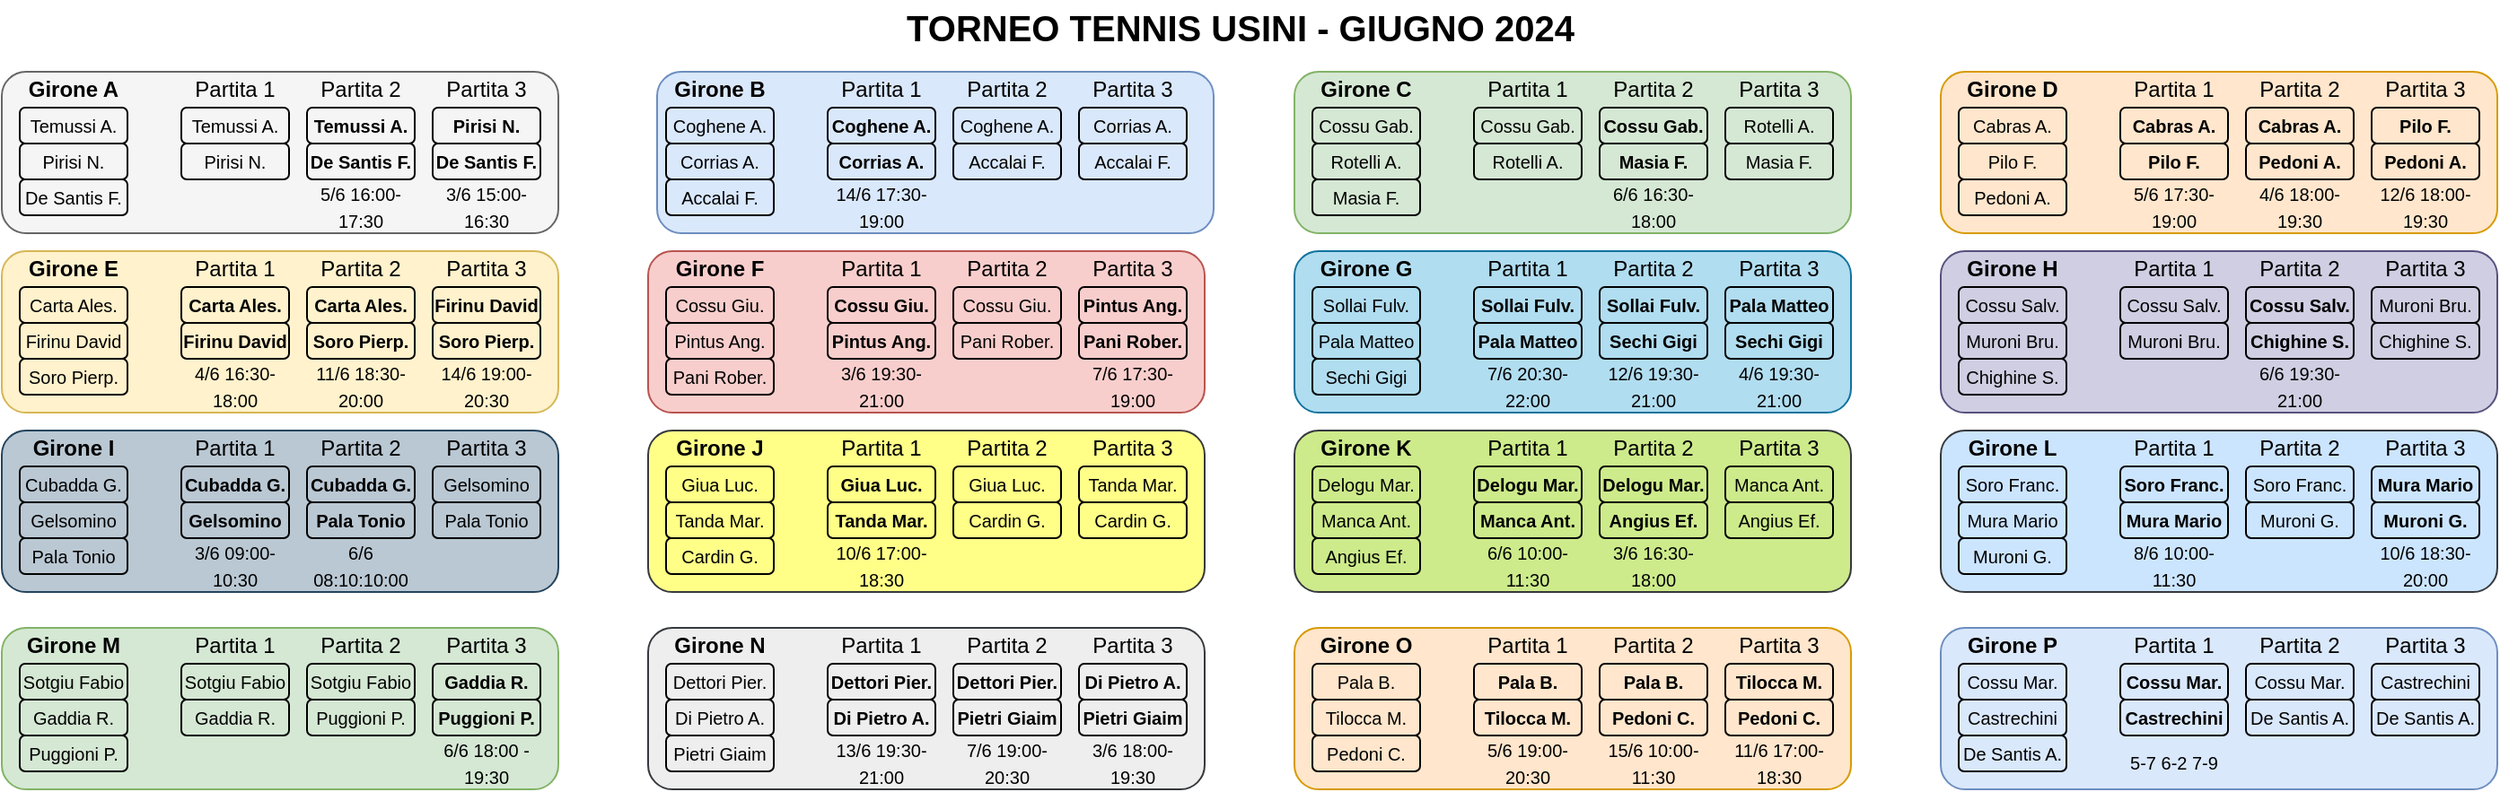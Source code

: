 <mxfile version="24.4.13" type="device">
  <diagram name="Page-1" id="3cpkXLwyK8GX5LqtrEb9">
    <mxGraphModel dx="954" dy="570" grid="1" gridSize="10" guides="1" tooltips="1" connect="1" arrows="1" fold="1" page="1" pageScale="1" pageWidth="850" pageHeight="1100" math="0" shadow="0">
      <root>
        <mxCell id="0" />
        <mxCell id="1" parent="0" />
        <mxCell id="Df5BAY0ZRy3SLglRoj6B-2" value="" style="rounded=1;whiteSpace=wrap;html=1;fillColor=#ffe6cc;strokeColor=#d79b00;" parent="1" vertex="1">
          <mxGeometry x="750" y="360" width="310" height="90" as="geometry" />
        </mxCell>
        <mxCell id="Df5BAY0ZRy3SLglRoj6B-3" value="" style="rounded=1;whiteSpace=wrap;html=1;fillColor=#d5e8d4;strokeColor=#82b366;" parent="1" vertex="1">
          <mxGeometry x="30" y="360" width="310" height="90" as="geometry" />
        </mxCell>
        <mxCell id="Df5BAY0ZRy3SLglRoj6B-4" value="" style="rounded=1;whiteSpace=wrap;html=1;fillColor=#eeeeee;strokeColor=#36393d;" parent="1" vertex="1">
          <mxGeometry x="390" y="360" width="310" height="90" as="geometry" />
        </mxCell>
        <mxCell id="Df5BAY0ZRy3SLglRoj6B-5" value="" style="rounded=1;whiteSpace=wrap;html=1;fillColor=#cce5ff;strokeColor=#36393d;" parent="1" vertex="1">
          <mxGeometry x="1110" y="250" width="310" height="90" as="geometry" />
        </mxCell>
        <mxCell id="Df5BAY0ZRy3SLglRoj6B-6" value="" style="rounded=1;whiteSpace=wrap;html=1;fillColor=#cdeb8b;strokeColor=#36393d;" parent="1" vertex="1">
          <mxGeometry x="750" y="250" width="310" height="90" as="geometry" />
        </mxCell>
        <mxCell id="Df5BAY0ZRy3SLglRoj6B-7" value="" style="rounded=1;whiteSpace=wrap;html=1;fillColor=#ffff88;strokeColor=#36393d;" parent="1" vertex="1">
          <mxGeometry x="390" y="250" width="310" height="90" as="geometry" />
        </mxCell>
        <mxCell id="Df5BAY0ZRy3SLglRoj6B-8" value="" style="rounded=1;whiteSpace=wrap;html=1;fillColor=#bac8d3;strokeColor=#23445d;" parent="1" vertex="1">
          <mxGeometry x="30" y="250" width="310" height="90" as="geometry" />
        </mxCell>
        <mxCell id="Df5BAY0ZRy3SLglRoj6B-9" value="" style="rounded=1;whiteSpace=wrap;html=1;fillColor=#d0cee2;strokeColor=#56517e;" parent="1" vertex="1">
          <mxGeometry x="1110" y="150" width="310" height="90" as="geometry" />
        </mxCell>
        <mxCell id="Df5BAY0ZRy3SLglRoj6B-10" value="" style="rounded=1;whiteSpace=wrap;html=1;fillColor=#b1ddf0;strokeColor=#10739e;" parent="1" vertex="1">
          <mxGeometry x="750" y="150" width="310" height="90" as="geometry" />
        </mxCell>
        <mxCell id="Df5BAY0ZRy3SLglRoj6B-11" value="" style="rounded=1;whiteSpace=wrap;html=1;fillColor=#f8cecc;strokeColor=#b85450;" parent="1" vertex="1">
          <mxGeometry x="390" y="150" width="310" height="90" as="geometry" />
        </mxCell>
        <mxCell id="Df5BAY0ZRy3SLglRoj6B-12" value="" style="rounded=1;whiteSpace=wrap;html=1;fillColor=#fff2cc;strokeColor=#d6b656;" parent="1" vertex="1">
          <mxGeometry x="30" y="150" width="310" height="90" as="geometry" />
        </mxCell>
        <mxCell id="Df5BAY0ZRy3SLglRoj6B-13" value="" style="rounded=1;whiteSpace=wrap;html=1;fillColor=#ffe6cc;strokeColor=#d79b00;" parent="1" vertex="1">
          <mxGeometry x="1110" y="50" width="310" height="90" as="geometry" />
        </mxCell>
        <mxCell id="Df5BAY0ZRy3SLglRoj6B-14" value="" style="rounded=1;whiteSpace=wrap;html=1;fillColor=#d5e8d4;strokeColor=#82b366;" parent="1" vertex="1">
          <mxGeometry x="750" y="50" width="310" height="90" as="geometry" />
        </mxCell>
        <mxCell id="Df5BAY0ZRy3SLglRoj6B-15" value="" style="rounded=1;whiteSpace=wrap;html=1;fillColor=#dae8fc;strokeColor=#6c8ebf;" parent="1" vertex="1">
          <mxGeometry x="395" y="50" width="310" height="90" as="geometry" />
        </mxCell>
        <mxCell id="Df5BAY0ZRy3SLglRoj6B-16" value="" style="rounded=1;whiteSpace=wrap;html=1;fillColor=#f5f5f5;fontColor=#333333;strokeColor=#666666;" parent="1" vertex="1">
          <mxGeometry x="30" y="50" width="310" height="90" as="geometry" />
        </mxCell>
        <mxCell id="Df5BAY0ZRy3SLglRoj6B-17" value="&lt;font style=&quot;font-size: 10px;&quot;&gt;Temussi A.&lt;br&gt;&lt;/font&gt;" style="rounded=1;whiteSpace=wrap;html=1;fillColor=none;" parent="1" vertex="1">
          <mxGeometry x="40" y="70" width="60" height="20" as="geometry" />
        </mxCell>
        <mxCell id="Df5BAY0ZRy3SLglRoj6B-18" value="&lt;font style=&quot;font-size: 10px;&quot;&gt;Pirisi N.&lt;br&gt;&lt;/font&gt;" style="rounded=1;whiteSpace=wrap;html=1;fillColor=none;" parent="1" vertex="1">
          <mxGeometry x="40" y="90" width="60" height="20" as="geometry" />
        </mxCell>
        <mxCell id="Df5BAY0ZRy3SLglRoj6B-19" value="&lt;font style=&quot;font-size: 10px;&quot;&gt;De Santis F.&lt;br&gt;&lt;/font&gt;" style="rounded=1;whiteSpace=wrap;html=1;fillColor=none;" parent="1" vertex="1">
          <mxGeometry x="40" y="110" width="60" height="20" as="geometry" />
        </mxCell>
        <mxCell id="Df5BAY0ZRy3SLglRoj6B-26" value="&lt;b&gt;Girone A&lt;/b&gt;" style="text;html=1;align=center;verticalAlign=middle;whiteSpace=wrap;rounded=0;" parent="1" vertex="1">
          <mxGeometry x="40" y="50" width="60" height="20" as="geometry" />
        </mxCell>
        <mxCell id="Df5BAY0ZRy3SLglRoj6B-27" value="Partita 1" style="text;html=1;align=center;verticalAlign=middle;whiteSpace=wrap;rounded=0;" parent="1" vertex="1">
          <mxGeometry x="130" y="50" width="60" height="20" as="geometry" />
        </mxCell>
        <mxCell id="Df5BAY0ZRy3SLglRoj6B-28" value="Partita 2" style="text;html=1;align=center;verticalAlign=middle;whiteSpace=wrap;rounded=0;" parent="1" vertex="1">
          <mxGeometry x="200" y="50" width="60" height="20" as="geometry" />
        </mxCell>
        <mxCell id="Df5BAY0ZRy3SLglRoj6B-29" value="Partita 3" style="text;html=1;align=center;verticalAlign=middle;whiteSpace=wrap;rounded=0;" parent="1" vertex="1">
          <mxGeometry x="270" y="50" width="60" height="20" as="geometry" />
        </mxCell>
        <mxCell id="Df5BAY0ZRy3SLglRoj6B-30" value="&lt;font style=&quot;font-size: 10px;&quot;&gt;Cabras A.&lt;/font&gt;" style="rounded=1;whiteSpace=wrap;html=1;fillColor=none;" parent="1" vertex="1">
          <mxGeometry x="1120" y="70" width="60" height="20" as="geometry" />
        </mxCell>
        <mxCell id="Df5BAY0ZRy3SLglRoj6B-31" value="&lt;font style=&quot;font-size: 10px;&quot;&gt;Pilo F.&lt;br&gt;&lt;/font&gt;" style="rounded=1;whiteSpace=wrap;html=1;fillColor=none;" parent="1" vertex="1">
          <mxGeometry x="1120" y="90" width="60" height="20" as="geometry" />
        </mxCell>
        <mxCell id="Df5BAY0ZRy3SLglRoj6B-32" value="&lt;font style=&quot;font-size: 10px;&quot;&gt;Pedoni A.&lt;br&gt;&lt;/font&gt;" style="rounded=1;whiteSpace=wrap;html=1;fillColor=none;" parent="1" vertex="1">
          <mxGeometry x="1120" y="110" width="60" height="20" as="geometry" />
        </mxCell>
        <mxCell id="Df5BAY0ZRy3SLglRoj6B-39" value="&lt;b&gt;Girone D&lt;br&gt;&lt;/b&gt;" style="text;html=1;align=center;verticalAlign=middle;whiteSpace=wrap;rounded=0;" parent="1" vertex="1">
          <mxGeometry x="1120" y="50" width="60" height="20" as="geometry" />
        </mxCell>
        <mxCell id="Df5BAY0ZRy3SLglRoj6B-40" value="Partita 1" style="text;html=1;align=center;verticalAlign=middle;whiteSpace=wrap;rounded=0;" parent="1" vertex="1">
          <mxGeometry x="1210" y="50" width="60" height="20" as="geometry" />
        </mxCell>
        <mxCell id="Df5BAY0ZRy3SLglRoj6B-41" value="Partita 2" style="text;html=1;align=center;verticalAlign=middle;whiteSpace=wrap;rounded=0;" parent="1" vertex="1">
          <mxGeometry x="1280" y="50" width="60" height="20" as="geometry" />
        </mxCell>
        <mxCell id="Df5BAY0ZRy3SLglRoj6B-42" value="Partita 3" style="text;html=1;align=center;verticalAlign=middle;whiteSpace=wrap;rounded=0;" parent="1" vertex="1">
          <mxGeometry x="1350" y="50" width="60" height="20" as="geometry" />
        </mxCell>
        <mxCell id="Df5BAY0ZRy3SLglRoj6B-43" value="&lt;font style=&quot;font-size: 10px;&quot;&gt;Sollai Fulv.&lt;br&gt;&lt;/font&gt;" style="rounded=1;whiteSpace=wrap;html=1;fillColor=none;" parent="1" vertex="1">
          <mxGeometry x="760" y="170" width="60" height="20" as="geometry" />
        </mxCell>
        <mxCell id="Df5BAY0ZRy3SLglRoj6B-44" value="&lt;font style=&quot;font-size: 10px;&quot;&gt;Pala Matteo&lt;br&gt;&lt;/font&gt;" style="rounded=1;whiteSpace=wrap;html=1;fillColor=none;" parent="1" vertex="1">
          <mxGeometry x="760" y="190" width="60" height="20" as="geometry" />
        </mxCell>
        <mxCell id="Df5BAY0ZRy3SLglRoj6B-45" value="&lt;font style=&quot;font-size: 10px;&quot;&gt;Sechi Gigi&lt;br&gt;&lt;/font&gt;" style="rounded=1;whiteSpace=wrap;html=1;fillColor=none;" parent="1" vertex="1">
          <mxGeometry x="760" y="210" width="60" height="20" as="geometry" />
        </mxCell>
        <mxCell id="Df5BAY0ZRy3SLglRoj6B-52" value="&lt;b&gt;Girone G&lt;br&gt;&lt;/b&gt;" style="text;html=1;align=center;verticalAlign=middle;whiteSpace=wrap;rounded=0;" parent="1" vertex="1">
          <mxGeometry x="760" y="150" width="60" height="20" as="geometry" />
        </mxCell>
        <mxCell id="Df5BAY0ZRy3SLglRoj6B-53" value="Partita 1" style="text;html=1;align=center;verticalAlign=middle;whiteSpace=wrap;rounded=0;" parent="1" vertex="1">
          <mxGeometry x="850" y="150" width="60" height="20" as="geometry" />
        </mxCell>
        <mxCell id="Df5BAY0ZRy3SLglRoj6B-54" value="Partita 2" style="text;html=1;align=center;verticalAlign=middle;whiteSpace=wrap;rounded=0;" parent="1" vertex="1">
          <mxGeometry x="920" y="150" width="60" height="20" as="geometry" />
        </mxCell>
        <mxCell id="Df5BAY0ZRy3SLglRoj6B-55" value="Partita 3" style="text;html=1;align=center;verticalAlign=middle;whiteSpace=wrap;rounded=0;" parent="1" vertex="1">
          <mxGeometry x="990" y="150" width="60" height="20" as="geometry" />
        </mxCell>
        <mxCell id="Df5BAY0ZRy3SLglRoj6B-56" value="&lt;font style=&quot;font-size: 10px;&quot;&gt;Giua Luc.&lt;br&gt;&lt;/font&gt;" style="rounded=1;whiteSpace=wrap;html=1;fillColor=none;" parent="1" vertex="1">
          <mxGeometry x="400" y="270" width="60" height="20" as="geometry" />
        </mxCell>
        <mxCell id="Df5BAY0ZRy3SLglRoj6B-57" value="&lt;font style=&quot;font-size: 10px;&quot;&gt;Tanda Mar.&lt;br&gt;&lt;/font&gt;" style="rounded=1;whiteSpace=wrap;html=1;fillColor=none;" parent="1" vertex="1">
          <mxGeometry x="400" y="290" width="60" height="20" as="geometry" />
        </mxCell>
        <mxCell id="Df5BAY0ZRy3SLglRoj6B-58" value="&lt;font style=&quot;font-size: 10px;&quot;&gt;Cardin G.&lt;br&gt;&lt;/font&gt;" style="rounded=1;whiteSpace=wrap;html=1;fillColor=none;" parent="1" vertex="1">
          <mxGeometry x="400" y="310" width="60" height="20" as="geometry" />
        </mxCell>
        <mxCell id="Df5BAY0ZRy3SLglRoj6B-65" value="&lt;b&gt;Girone J&lt;br&gt;&lt;/b&gt;" style="text;html=1;align=center;verticalAlign=middle;whiteSpace=wrap;rounded=0;" parent="1" vertex="1">
          <mxGeometry x="400" y="250" width="60" height="20" as="geometry" />
        </mxCell>
        <mxCell id="Df5BAY0ZRy3SLglRoj6B-66" value="Partita 1" style="text;html=1;align=center;verticalAlign=middle;whiteSpace=wrap;rounded=0;" parent="1" vertex="1">
          <mxGeometry x="490" y="250" width="60" height="20" as="geometry" />
        </mxCell>
        <mxCell id="Df5BAY0ZRy3SLglRoj6B-67" value="Partita 2" style="text;html=1;align=center;verticalAlign=middle;whiteSpace=wrap;rounded=0;" parent="1" vertex="1">
          <mxGeometry x="560" y="250" width="60" height="20" as="geometry" />
        </mxCell>
        <mxCell id="Df5BAY0ZRy3SLglRoj6B-68" value="Partita 3" style="text;html=1;align=center;verticalAlign=middle;whiteSpace=wrap;rounded=0;" parent="1" vertex="1">
          <mxGeometry x="630" y="250" width="60" height="20" as="geometry" />
        </mxCell>
        <mxCell id="Df5BAY0ZRy3SLglRoj6B-69" value="&lt;font style=&quot;font-size: 10px;&quot;&gt;Sotgiu Fabio&lt;br&gt;&lt;/font&gt;" style="rounded=1;whiteSpace=wrap;html=1;fillColor=none;" parent="1" vertex="1">
          <mxGeometry x="40" y="380" width="60" height="20" as="geometry" />
        </mxCell>
        <mxCell id="Df5BAY0ZRy3SLglRoj6B-70" value="&lt;font style=&quot;font-size: 10px;&quot;&gt;Gaddia R.&lt;br&gt;&lt;/font&gt;" style="rounded=1;whiteSpace=wrap;html=1;fillColor=none;" parent="1" vertex="1">
          <mxGeometry x="40" y="400" width="60" height="20" as="geometry" />
        </mxCell>
        <mxCell id="Df5BAY0ZRy3SLglRoj6B-71" value="&lt;font style=&quot;font-size: 10px;&quot;&gt;Puggioni P.&lt;br&gt;&lt;/font&gt;" style="rounded=1;whiteSpace=wrap;html=1;fillColor=none;" parent="1" vertex="1">
          <mxGeometry x="40" y="420" width="60" height="20" as="geometry" />
        </mxCell>
        <mxCell id="Df5BAY0ZRy3SLglRoj6B-78" value="&lt;b&gt;Girone M&lt;br&gt;&lt;/b&gt;" style="text;html=1;align=center;verticalAlign=middle;whiteSpace=wrap;rounded=0;" parent="1" vertex="1">
          <mxGeometry x="40" y="360" width="60" height="20" as="geometry" />
        </mxCell>
        <mxCell id="Df5BAY0ZRy3SLglRoj6B-79" value="Partita 1" style="text;html=1;align=center;verticalAlign=middle;whiteSpace=wrap;rounded=0;" parent="1" vertex="1">
          <mxGeometry x="130" y="360" width="60" height="20" as="geometry" />
        </mxCell>
        <mxCell id="Df5BAY0ZRy3SLglRoj6B-80" value="Partita 2" style="text;html=1;align=center;verticalAlign=middle;whiteSpace=wrap;rounded=0;" parent="1" vertex="1">
          <mxGeometry x="200" y="360" width="60" height="20" as="geometry" />
        </mxCell>
        <mxCell id="Df5BAY0ZRy3SLglRoj6B-81" value="Partita 3" style="text;html=1;align=center;verticalAlign=middle;whiteSpace=wrap;rounded=0;" parent="1" vertex="1">
          <mxGeometry x="270" y="360" width="60" height="20" as="geometry" />
        </mxCell>
        <mxCell id="Df5BAY0ZRy3SLglRoj6B-82" value="&lt;font style=&quot;font-size: 10px;&quot;&gt;Coghene A.&lt;br&gt;&lt;/font&gt;" style="rounded=1;whiteSpace=wrap;html=1;fillColor=none;" parent="1" vertex="1">
          <mxGeometry x="400" y="70" width="60" height="20" as="geometry" />
        </mxCell>
        <mxCell id="Df5BAY0ZRy3SLglRoj6B-83" value="&lt;font style=&quot;font-size: 10px;&quot;&gt;Corrias A.&lt;br&gt;&lt;/font&gt;" style="rounded=1;whiteSpace=wrap;html=1;fillColor=none;" parent="1" vertex="1">
          <mxGeometry x="400" y="90" width="60" height="20" as="geometry" />
        </mxCell>
        <mxCell id="Df5BAY0ZRy3SLglRoj6B-84" value="&lt;font style=&quot;font-size: 10px;&quot;&gt;Accalai F.&lt;br&gt;&lt;/font&gt;" style="rounded=1;whiteSpace=wrap;html=1;fillColor=none;" parent="1" vertex="1">
          <mxGeometry x="400" y="110" width="60" height="20" as="geometry" />
        </mxCell>
        <mxCell id="Df5BAY0ZRy3SLglRoj6B-91" value="&lt;b&gt;Girone B&lt;br&gt;&lt;/b&gt;" style="text;html=1;align=center;verticalAlign=middle;whiteSpace=wrap;rounded=0;" parent="1" vertex="1">
          <mxGeometry x="400" y="50" width="60" height="20" as="geometry" />
        </mxCell>
        <mxCell id="Df5BAY0ZRy3SLglRoj6B-92" value="Partita 1" style="text;html=1;align=center;verticalAlign=middle;whiteSpace=wrap;rounded=0;" parent="1" vertex="1">
          <mxGeometry x="490" y="50" width="60" height="20" as="geometry" />
        </mxCell>
        <mxCell id="Df5BAY0ZRy3SLglRoj6B-93" value="Partita 2" style="text;html=1;align=center;verticalAlign=middle;whiteSpace=wrap;rounded=0;" parent="1" vertex="1">
          <mxGeometry x="560" y="50" width="60" height="20" as="geometry" />
        </mxCell>
        <mxCell id="Df5BAY0ZRy3SLglRoj6B-94" value="Partita 3" style="text;html=1;align=center;verticalAlign=middle;whiteSpace=wrap;rounded=0;" parent="1" vertex="1">
          <mxGeometry x="630" y="50" width="60" height="20" as="geometry" />
        </mxCell>
        <mxCell id="Df5BAY0ZRy3SLglRoj6B-95" value="&lt;font style=&quot;font-size: 10px;&quot;&gt;Carta Ales.&lt;br&gt;&lt;/font&gt;" style="rounded=1;whiteSpace=wrap;html=1;fillColor=none;" parent="1" vertex="1">
          <mxGeometry x="40" y="170" width="60" height="20" as="geometry" />
        </mxCell>
        <mxCell id="Df5BAY0ZRy3SLglRoj6B-96" value="&lt;font style=&quot;font-size: 10px;&quot;&gt;Firinu David&lt;br&gt;&lt;/font&gt;" style="rounded=1;whiteSpace=wrap;html=1;fillColor=none;" parent="1" vertex="1">
          <mxGeometry x="40" y="190" width="60" height="20" as="geometry" />
        </mxCell>
        <mxCell id="Df5BAY0ZRy3SLglRoj6B-97" value="&lt;font style=&quot;font-size: 10px;&quot;&gt;Soro Pierp.&lt;br&gt;&lt;/font&gt;" style="rounded=1;whiteSpace=wrap;html=1;fillColor=none;" parent="1" vertex="1">
          <mxGeometry x="40" y="210" width="60" height="20" as="geometry" />
        </mxCell>
        <mxCell id="Df5BAY0ZRy3SLglRoj6B-104" value="&lt;b&gt;Girone E&lt;br&gt;&lt;/b&gt;" style="text;html=1;align=center;verticalAlign=middle;whiteSpace=wrap;rounded=0;" parent="1" vertex="1">
          <mxGeometry x="40" y="150" width="60" height="20" as="geometry" />
        </mxCell>
        <mxCell id="Df5BAY0ZRy3SLglRoj6B-105" value="Partita 1" style="text;html=1;align=center;verticalAlign=middle;whiteSpace=wrap;rounded=0;" parent="1" vertex="1">
          <mxGeometry x="130" y="150" width="60" height="20" as="geometry" />
        </mxCell>
        <mxCell id="Df5BAY0ZRy3SLglRoj6B-106" value="Partita 2" style="text;html=1;align=center;verticalAlign=middle;whiteSpace=wrap;rounded=0;" parent="1" vertex="1">
          <mxGeometry x="200" y="150" width="60" height="20" as="geometry" />
        </mxCell>
        <mxCell id="Df5BAY0ZRy3SLglRoj6B-107" value="Partita 3" style="text;html=1;align=center;verticalAlign=middle;whiteSpace=wrap;rounded=0;" parent="1" vertex="1">
          <mxGeometry x="270" y="150" width="60" height="20" as="geometry" />
        </mxCell>
        <mxCell id="Df5BAY0ZRy3SLglRoj6B-108" value="&lt;font style=&quot;font-size: 10px;&quot;&gt;Cossu Salv.&lt;br&gt;&lt;/font&gt;" style="rounded=1;whiteSpace=wrap;html=1;fillColor=none;" parent="1" vertex="1">
          <mxGeometry x="1120" y="170" width="60" height="20" as="geometry" />
        </mxCell>
        <mxCell id="Df5BAY0ZRy3SLglRoj6B-109" value="&lt;font style=&quot;font-size: 10px;&quot;&gt;Muroni Bru.&lt;br&gt;&lt;/font&gt;" style="rounded=1;whiteSpace=wrap;html=1;fillColor=none;" parent="1" vertex="1">
          <mxGeometry x="1120" y="190" width="60" height="20" as="geometry" />
        </mxCell>
        <mxCell id="Df5BAY0ZRy3SLglRoj6B-110" value="&lt;font style=&quot;font-size: 10px;&quot;&gt;Chighine S.&lt;br&gt;&lt;/font&gt;" style="rounded=1;whiteSpace=wrap;html=1;fillColor=none;" parent="1" vertex="1">
          <mxGeometry x="1120" y="210" width="60" height="20" as="geometry" />
        </mxCell>
        <mxCell id="Df5BAY0ZRy3SLglRoj6B-117" value="&lt;b&gt;Girone H&lt;br&gt;&lt;/b&gt;" style="text;html=1;align=center;verticalAlign=middle;whiteSpace=wrap;rounded=0;" parent="1" vertex="1">
          <mxGeometry x="1120" y="150" width="60" height="20" as="geometry" />
        </mxCell>
        <mxCell id="Df5BAY0ZRy3SLglRoj6B-118" value="Partita 1" style="text;html=1;align=center;verticalAlign=middle;whiteSpace=wrap;rounded=0;" parent="1" vertex="1">
          <mxGeometry x="1210" y="150" width="60" height="20" as="geometry" />
        </mxCell>
        <mxCell id="Df5BAY0ZRy3SLglRoj6B-119" value="Partita 2" style="text;html=1;align=center;verticalAlign=middle;whiteSpace=wrap;rounded=0;" parent="1" vertex="1">
          <mxGeometry x="1280" y="150" width="60" height="20" as="geometry" />
        </mxCell>
        <mxCell id="Df5BAY0ZRy3SLglRoj6B-120" value="Partita 3" style="text;html=1;align=center;verticalAlign=middle;whiteSpace=wrap;rounded=0;" parent="1" vertex="1">
          <mxGeometry x="1350" y="150" width="60" height="20" as="geometry" />
        </mxCell>
        <mxCell id="Df5BAY0ZRy3SLglRoj6B-121" value="&lt;font style=&quot;font-size: 10px;&quot;&gt;Delogu Mar.&lt;br&gt;&lt;/font&gt;" style="rounded=1;whiteSpace=wrap;html=1;fillColor=none;" parent="1" vertex="1">
          <mxGeometry x="760" y="270" width="60" height="20" as="geometry" />
        </mxCell>
        <mxCell id="Df5BAY0ZRy3SLglRoj6B-122" value="&lt;font style=&quot;font-size: 10px;&quot;&gt;Manca Ant.&lt;br&gt;&lt;/font&gt;" style="rounded=1;whiteSpace=wrap;html=1;fillColor=none;" parent="1" vertex="1">
          <mxGeometry x="760" y="290" width="60" height="20" as="geometry" />
        </mxCell>
        <mxCell id="Df5BAY0ZRy3SLglRoj6B-123" value="&lt;font style=&quot;font-size: 10px;&quot;&gt;Angius Ef.&lt;br&gt;&lt;/font&gt;" style="rounded=1;whiteSpace=wrap;html=1;fillColor=none;" parent="1" vertex="1">
          <mxGeometry x="760" y="310" width="60" height="20" as="geometry" />
        </mxCell>
        <mxCell id="Df5BAY0ZRy3SLglRoj6B-130" value="&lt;b&gt;Girone K&lt;br&gt;&lt;/b&gt;" style="text;html=1;align=center;verticalAlign=middle;whiteSpace=wrap;rounded=0;" parent="1" vertex="1">
          <mxGeometry x="760" y="250" width="60" height="20" as="geometry" />
        </mxCell>
        <mxCell id="Df5BAY0ZRy3SLglRoj6B-131" value="Partita 1" style="text;html=1;align=center;verticalAlign=middle;whiteSpace=wrap;rounded=0;" parent="1" vertex="1">
          <mxGeometry x="850" y="250" width="60" height="20" as="geometry" />
        </mxCell>
        <mxCell id="Df5BAY0ZRy3SLglRoj6B-132" value="Partita 2" style="text;html=1;align=center;verticalAlign=middle;whiteSpace=wrap;rounded=0;" parent="1" vertex="1">
          <mxGeometry x="920" y="250" width="60" height="20" as="geometry" />
        </mxCell>
        <mxCell id="Df5BAY0ZRy3SLglRoj6B-133" value="Partita 3" style="text;html=1;align=center;verticalAlign=middle;whiteSpace=wrap;rounded=0;" parent="1" vertex="1">
          <mxGeometry x="990" y="250" width="60" height="20" as="geometry" />
        </mxCell>
        <mxCell id="Df5BAY0ZRy3SLglRoj6B-134" value="&lt;font style=&quot;font-size: 10px;&quot;&gt;Dettori Pier.&lt;br&gt;&lt;/font&gt;" style="rounded=1;whiteSpace=wrap;html=1;fillColor=none;" parent="1" vertex="1">
          <mxGeometry x="400" y="380" width="60" height="20" as="geometry" />
        </mxCell>
        <mxCell id="Df5BAY0ZRy3SLglRoj6B-135" value="&lt;font style=&quot;font-size: 10px;&quot;&gt;Di Pietro A.&lt;br&gt;&lt;/font&gt;" style="rounded=1;whiteSpace=wrap;html=1;fillColor=none;" parent="1" vertex="1">
          <mxGeometry x="400" y="400" width="60" height="20" as="geometry" />
        </mxCell>
        <mxCell id="Df5BAY0ZRy3SLglRoj6B-136" value="&lt;font style=&quot;font-size: 10px;&quot;&gt;Pietri Giaim&lt;br&gt;&lt;/font&gt;" style="rounded=1;whiteSpace=wrap;html=1;fillColor=none;" parent="1" vertex="1">
          <mxGeometry x="400" y="420" width="60" height="20" as="geometry" />
        </mxCell>
        <mxCell id="Df5BAY0ZRy3SLglRoj6B-143" value="&lt;b&gt;Girone N&lt;br&gt;&lt;/b&gt;" style="text;html=1;align=center;verticalAlign=middle;whiteSpace=wrap;rounded=0;" parent="1" vertex="1">
          <mxGeometry x="400" y="360" width="60" height="20" as="geometry" />
        </mxCell>
        <mxCell id="Df5BAY0ZRy3SLglRoj6B-144" value="Partita 1" style="text;html=1;align=center;verticalAlign=middle;whiteSpace=wrap;rounded=0;" parent="1" vertex="1">
          <mxGeometry x="490" y="360" width="60" height="20" as="geometry" />
        </mxCell>
        <mxCell id="Df5BAY0ZRy3SLglRoj6B-145" value="Partita 2" style="text;html=1;align=center;verticalAlign=middle;whiteSpace=wrap;rounded=0;" parent="1" vertex="1">
          <mxGeometry x="560" y="360" width="60" height="20" as="geometry" />
        </mxCell>
        <mxCell id="Df5BAY0ZRy3SLglRoj6B-146" value="Partita 3" style="text;html=1;align=center;verticalAlign=middle;whiteSpace=wrap;rounded=0;" parent="1" vertex="1">
          <mxGeometry x="630" y="360" width="60" height="20" as="geometry" />
        </mxCell>
        <mxCell id="Df5BAY0ZRy3SLglRoj6B-147" value="&lt;font style=&quot;font-size: 10px;&quot;&gt;Cossu Gab.&lt;br&gt;&lt;/font&gt;" style="rounded=1;whiteSpace=wrap;html=1;fillColor=none;" parent="1" vertex="1">
          <mxGeometry x="760" y="70" width="60" height="20" as="geometry" />
        </mxCell>
        <mxCell id="Df5BAY0ZRy3SLglRoj6B-148" value="&lt;font style=&quot;font-size: 10px;&quot;&gt;Rotelli A.&lt;br&gt;&lt;/font&gt;" style="rounded=1;whiteSpace=wrap;html=1;fillColor=none;" parent="1" vertex="1">
          <mxGeometry x="760" y="90" width="60" height="20" as="geometry" />
        </mxCell>
        <mxCell id="Df5BAY0ZRy3SLglRoj6B-149" value="&lt;font style=&quot;font-size: 10px;&quot;&gt;Masia F.&lt;br&gt;&lt;/font&gt;" style="rounded=1;whiteSpace=wrap;html=1;fillColor=none;" parent="1" vertex="1">
          <mxGeometry x="760" y="110" width="60" height="20" as="geometry" />
        </mxCell>
        <mxCell id="Df5BAY0ZRy3SLglRoj6B-156" value="&lt;b&gt;Girone C&lt;br&gt;&lt;/b&gt;" style="text;html=1;align=center;verticalAlign=middle;whiteSpace=wrap;rounded=0;" parent="1" vertex="1">
          <mxGeometry x="760" y="50" width="60" height="20" as="geometry" />
        </mxCell>
        <mxCell id="Df5BAY0ZRy3SLglRoj6B-157" value="Partita 1" style="text;html=1;align=center;verticalAlign=middle;whiteSpace=wrap;rounded=0;" parent="1" vertex="1">
          <mxGeometry x="850" y="50" width="60" height="20" as="geometry" />
        </mxCell>
        <mxCell id="Df5BAY0ZRy3SLglRoj6B-158" value="Partita 2" style="text;html=1;align=center;verticalAlign=middle;whiteSpace=wrap;rounded=0;" parent="1" vertex="1">
          <mxGeometry x="920" y="50" width="60" height="20" as="geometry" />
        </mxCell>
        <mxCell id="Df5BAY0ZRy3SLglRoj6B-159" value="Partita 3" style="text;html=1;align=center;verticalAlign=middle;whiteSpace=wrap;rounded=0;" parent="1" vertex="1">
          <mxGeometry x="990" y="50" width="60" height="20" as="geometry" />
        </mxCell>
        <mxCell id="Df5BAY0ZRy3SLglRoj6B-160" value="&lt;font style=&quot;font-size: 10px;&quot;&gt;Cossu Giu.&lt;br&gt;&lt;/font&gt;" style="rounded=1;whiteSpace=wrap;html=1;fillColor=none;" parent="1" vertex="1">
          <mxGeometry x="400" y="170" width="60" height="20" as="geometry" />
        </mxCell>
        <mxCell id="Df5BAY0ZRy3SLglRoj6B-161" value="&lt;font style=&quot;font-size: 10px;&quot;&gt;Pintus Ang. &lt;br&gt;&lt;/font&gt;" style="rounded=1;whiteSpace=wrap;html=1;fillColor=none;" parent="1" vertex="1">
          <mxGeometry x="400" y="190" width="60" height="20" as="geometry" />
        </mxCell>
        <mxCell id="Df5BAY0ZRy3SLglRoj6B-162" value="&lt;font style=&quot;font-size: 10px;&quot;&gt;Pani Rober.&lt;br&gt;&lt;/font&gt;" style="rounded=1;whiteSpace=wrap;html=1;fillColor=none;" parent="1" vertex="1">
          <mxGeometry x="400" y="210" width="60" height="20" as="geometry" />
        </mxCell>
        <mxCell id="Df5BAY0ZRy3SLglRoj6B-169" value="&lt;b&gt;Girone F&lt;br&gt;&lt;/b&gt;" style="text;html=1;align=center;verticalAlign=middle;whiteSpace=wrap;rounded=0;" parent="1" vertex="1">
          <mxGeometry x="400" y="150" width="60" height="20" as="geometry" />
        </mxCell>
        <mxCell id="Df5BAY0ZRy3SLglRoj6B-170" value="Partita 1" style="text;html=1;align=center;verticalAlign=middle;whiteSpace=wrap;rounded=0;" parent="1" vertex="1">
          <mxGeometry x="490" y="150" width="60" height="20" as="geometry" />
        </mxCell>
        <mxCell id="Df5BAY0ZRy3SLglRoj6B-171" value="Partita 2" style="text;html=1;align=center;verticalAlign=middle;whiteSpace=wrap;rounded=0;" parent="1" vertex="1">
          <mxGeometry x="560" y="150" width="60" height="20" as="geometry" />
        </mxCell>
        <mxCell id="Df5BAY0ZRy3SLglRoj6B-172" value="Partita 3" style="text;html=1;align=center;verticalAlign=middle;whiteSpace=wrap;rounded=0;" parent="1" vertex="1">
          <mxGeometry x="630" y="150" width="60" height="20" as="geometry" />
        </mxCell>
        <mxCell id="Df5BAY0ZRy3SLglRoj6B-173" value="&lt;font style=&quot;font-size: 10px;&quot;&gt;Cubadda G.&lt;br&gt;&lt;/font&gt;" style="rounded=1;whiteSpace=wrap;html=1;fillColor=none;" parent="1" vertex="1">
          <mxGeometry x="40" y="270" width="60" height="20" as="geometry" />
        </mxCell>
        <mxCell id="Df5BAY0ZRy3SLglRoj6B-174" value="&lt;font style=&quot;font-size: 10px;&quot;&gt;Gelsomino&lt;/font&gt;" style="rounded=1;whiteSpace=wrap;html=1;fillColor=none;" parent="1" vertex="1">
          <mxGeometry x="40" y="290" width="60" height="20" as="geometry" />
        </mxCell>
        <mxCell id="Df5BAY0ZRy3SLglRoj6B-175" value="&lt;font style=&quot;font-size: 10px;&quot;&gt;Pala Tonio&lt;br&gt;&lt;/font&gt;" style="rounded=1;whiteSpace=wrap;html=1;fillColor=none;" parent="1" vertex="1">
          <mxGeometry x="40" y="310" width="60" height="20" as="geometry" />
        </mxCell>
        <mxCell id="Df5BAY0ZRy3SLglRoj6B-182" value="&lt;b&gt;Girone I&lt;br&gt;&lt;/b&gt;" style="text;html=1;align=center;verticalAlign=middle;whiteSpace=wrap;rounded=0;" parent="1" vertex="1">
          <mxGeometry x="40" y="250" width="60" height="20" as="geometry" />
        </mxCell>
        <mxCell id="Df5BAY0ZRy3SLglRoj6B-183" value="Partita 1" style="text;html=1;align=center;verticalAlign=middle;whiteSpace=wrap;rounded=0;" parent="1" vertex="1">
          <mxGeometry x="130" y="250" width="60" height="20" as="geometry" />
        </mxCell>
        <mxCell id="Df5BAY0ZRy3SLglRoj6B-184" value="Partita 2" style="text;html=1;align=center;verticalAlign=middle;whiteSpace=wrap;rounded=0;" parent="1" vertex="1">
          <mxGeometry x="200" y="250" width="60" height="20" as="geometry" />
        </mxCell>
        <mxCell id="Df5BAY0ZRy3SLglRoj6B-185" value="Partita 3" style="text;html=1;align=center;verticalAlign=middle;whiteSpace=wrap;rounded=0;" parent="1" vertex="1">
          <mxGeometry x="270" y="250" width="60" height="20" as="geometry" />
        </mxCell>
        <mxCell id="Df5BAY0ZRy3SLglRoj6B-186" value="&lt;font style=&quot;font-size: 10px;&quot;&gt;Soro Franc.&lt;br&gt;&lt;/font&gt;" style="rounded=1;whiteSpace=wrap;html=1;fillColor=none;" parent="1" vertex="1">
          <mxGeometry x="1120" y="270" width="60" height="20" as="geometry" />
        </mxCell>
        <mxCell id="Df5BAY0ZRy3SLglRoj6B-187" value="&lt;font style=&quot;font-size: 10px;&quot;&gt;Mura Mario&lt;br&gt;&lt;/font&gt;" style="rounded=1;whiteSpace=wrap;html=1;fillColor=none;" parent="1" vertex="1">
          <mxGeometry x="1120" y="290" width="60" height="20" as="geometry" />
        </mxCell>
        <mxCell id="Df5BAY0ZRy3SLglRoj6B-188" value="&lt;font style=&quot;font-size: 10px;&quot;&gt;Muroni G.&lt;br&gt;&lt;/font&gt;" style="rounded=1;whiteSpace=wrap;html=1;fillColor=none;" parent="1" vertex="1">
          <mxGeometry x="1120" y="310" width="60" height="20" as="geometry" />
        </mxCell>
        <mxCell id="Df5BAY0ZRy3SLglRoj6B-195" value="&lt;b&gt;Girone L&lt;br&gt;&lt;/b&gt;" style="text;html=1;align=center;verticalAlign=middle;whiteSpace=wrap;rounded=0;" parent="1" vertex="1">
          <mxGeometry x="1120" y="250" width="60" height="20" as="geometry" />
        </mxCell>
        <mxCell id="Df5BAY0ZRy3SLglRoj6B-196" value="Partita 1" style="text;html=1;align=center;verticalAlign=middle;whiteSpace=wrap;rounded=0;" parent="1" vertex="1">
          <mxGeometry x="1210" y="250" width="60" height="20" as="geometry" />
        </mxCell>
        <mxCell id="Df5BAY0ZRy3SLglRoj6B-197" value="Partita 2" style="text;html=1;align=center;verticalAlign=middle;whiteSpace=wrap;rounded=0;" parent="1" vertex="1">
          <mxGeometry x="1280" y="250" width="60" height="20" as="geometry" />
        </mxCell>
        <mxCell id="Df5BAY0ZRy3SLglRoj6B-198" value="Partita 3" style="text;html=1;align=center;verticalAlign=middle;whiteSpace=wrap;rounded=0;" parent="1" vertex="1">
          <mxGeometry x="1350" y="250" width="60" height="20" as="geometry" />
        </mxCell>
        <mxCell id="Df5BAY0ZRy3SLglRoj6B-199" value="&lt;font style=&quot;font-size: 10px;&quot;&gt;Pala B.&lt;br&gt;&lt;/font&gt;" style="rounded=1;whiteSpace=wrap;html=1;fillColor=none;" parent="1" vertex="1">
          <mxGeometry x="760" y="380" width="60" height="20" as="geometry" />
        </mxCell>
        <mxCell id="Df5BAY0ZRy3SLglRoj6B-200" value="&lt;font style=&quot;font-size: 10px;&quot;&gt;Tilocca M.&lt;/font&gt;" style="rounded=1;whiteSpace=wrap;html=1;fillColor=none;" parent="1" vertex="1">
          <mxGeometry x="760" y="400" width="60" height="20" as="geometry" />
        </mxCell>
        <mxCell id="Df5BAY0ZRy3SLglRoj6B-201" value="&lt;font style=&quot;font-size: 10px;&quot;&gt;Pedoni C.&lt;br&gt;&lt;/font&gt;" style="rounded=1;whiteSpace=wrap;html=1;fillColor=none;" parent="1" vertex="1">
          <mxGeometry x="760" y="420" width="60" height="20" as="geometry" />
        </mxCell>
        <mxCell id="Df5BAY0ZRy3SLglRoj6B-208" value="&lt;b&gt;Girone O&lt;br&gt;&lt;/b&gt;" style="text;html=1;align=center;verticalAlign=middle;whiteSpace=wrap;rounded=0;" parent="1" vertex="1">
          <mxGeometry x="760" y="360" width="60" height="20" as="geometry" />
        </mxCell>
        <mxCell id="Df5BAY0ZRy3SLglRoj6B-209" value="Partita 1" style="text;html=1;align=center;verticalAlign=middle;whiteSpace=wrap;rounded=0;" parent="1" vertex="1">
          <mxGeometry x="850" y="360" width="60" height="20" as="geometry" />
        </mxCell>
        <mxCell id="Df5BAY0ZRy3SLglRoj6B-210" value="Partita 2" style="text;html=1;align=center;verticalAlign=middle;whiteSpace=wrap;rounded=0;" parent="1" vertex="1">
          <mxGeometry x="920" y="360" width="60" height="20" as="geometry" />
        </mxCell>
        <mxCell id="Df5BAY0ZRy3SLglRoj6B-211" value="Partita 3" style="text;html=1;align=center;verticalAlign=middle;whiteSpace=wrap;rounded=0;" parent="1" vertex="1">
          <mxGeometry x="990" y="360" width="60" height="20" as="geometry" />
        </mxCell>
        <mxCell id="Df5BAY0ZRy3SLglRoj6B-212" value="" style="rounded=1;whiteSpace=wrap;html=1;fillColor=#dae8fc;strokeColor=#6c8ebf;" parent="1" vertex="1">
          <mxGeometry x="1110" y="360" width="310" height="90" as="geometry" />
        </mxCell>
        <mxCell id="Df5BAY0ZRy3SLglRoj6B-213" value="&lt;font style=&quot;font-size: 10px;&quot;&gt;Cossu Mar.&lt;br&gt;&lt;/font&gt;" style="rounded=1;whiteSpace=wrap;html=1;fillColor=none;" parent="1" vertex="1">
          <mxGeometry x="1120" y="380" width="60" height="20" as="geometry" />
        </mxCell>
        <mxCell id="Df5BAY0ZRy3SLglRoj6B-214" value="&lt;font style=&quot;font-size: 10px;&quot;&gt;Castrechini&lt;br&gt;&lt;/font&gt;" style="rounded=1;whiteSpace=wrap;html=1;fillColor=none;" parent="1" vertex="1">
          <mxGeometry x="1120" y="400" width="60" height="20" as="geometry" />
        </mxCell>
        <mxCell id="Df5BAY0ZRy3SLglRoj6B-215" value="&lt;font style=&quot;font-size: 10px;&quot;&gt;De Santis A.&lt;br&gt;&lt;/font&gt;" style="rounded=1;whiteSpace=wrap;html=1;fillColor=none;" parent="1" vertex="1">
          <mxGeometry x="1120" y="420" width="60" height="20" as="geometry" />
        </mxCell>
        <mxCell id="Df5BAY0ZRy3SLglRoj6B-222" value="&lt;b&gt;Girone P&lt;br&gt;&lt;/b&gt;" style="text;html=1;align=center;verticalAlign=middle;whiteSpace=wrap;rounded=0;" parent="1" vertex="1">
          <mxGeometry x="1120" y="360" width="60" height="20" as="geometry" />
        </mxCell>
        <mxCell id="Df5BAY0ZRy3SLglRoj6B-223" value="Partita 1" style="text;html=1;align=center;verticalAlign=middle;whiteSpace=wrap;rounded=0;" parent="1" vertex="1">
          <mxGeometry x="1210" y="360" width="60" height="20" as="geometry" />
        </mxCell>
        <mxCell id="Df5BAY0ZRy3SLglRoj6B-224" value="Partita 2" style="text;html=1;align=center;verticalAlign=middle;whiteSpace=wrap;rounded=0;" parent="1" vertex="1">
          <mxGeometry x="1280" y="360" width="60" height="20" as="geometry" />
        </mxCell>
        <mxCell id="Df5BAY0ZRy3SLglRoj6B-225" value="Partita 3" style="text;html=1;align=center;verticalAlign=middle;whiteSpace=wrap;rounded=0;" parent="1" vertex="1">
          <mxGeometry x="1350" y="360" width="60" height="20" as="geometry" />
        </mxCell>
        <mxCell id="Df5BAY0ZRy3SLglRoj6B-234" value="&lt;font style=&quot;font-size: 20px;&quot;&gt;&lt;b&gt;TORNEO TENNIS USINI - GIUGNO 2024&lt;/b&gt;&lt;/font&gt;" style="text;html=1;align=center;verticalAlign=middle;whiteSpace=wrap;rounded=0;" parent="1" vertex="1">
          <mxGeometry x="30" y="10" width="1380" height="30" as="geometry" />
        </mxCell>
        <mxCell id="Df5BAY0ZRy3SLglRoj6B-522" value="&lt;font style=&quot;font-size: 10px;&quot;&gt;Temussi A.&lt;br&gt;&lt;/font&gt;" style="rounded=1;whiteSpace=wrap;html=1;fillColor=none;" parent="1" vertex="1">
          <mxGeometry x="130" y="70" width="60" height="20" as="geometry" />
        </mxCell>
        <mxCell id="Df5BAY0ZRy3SLglRoj6B-523" value="&lt;font style=&quot;font-size: 10px;&quot;&gt;Temussi A.&lt;br&gt;&lt;/font&gt;" style="rounded=1;whiteSpace=wrap;html=1;fillColor=none;fontStyle=1" parent="1" vertex="1">
          <mxGeometry x="200" y="70" width="60" height="20" as="geometry" />
        </mxCell>
        <mxCell id="Df5BAY0ZRy3SLglRoj6B-524" value="&lt;font style=&quot;font-size: 10px;&quot;&gt;Pirisi N.&lt;br&gt;&lt;/font&gt;" style="rounded=1;whiteSpace=wrap;html=1;fillColor=none;" parent="1" vertex="1">
          <mxGeometry x="130" y="90" width="60" height="20" as="geometry" />
        </mxCell>
        <mxCell id="Df5BAY0ZRy3SLglRoj6B-525" value="&lt;font style=&quot;font-size: 10px;&quot;&gt;Pirisi N.&lt;br&gt;&lt;/font&gt;" style="rounded=1;whiteSpace=wrap;html=1;fillColor=none;fontStyle=1" parent="1" vertex="1">
          <mxGeometry x="270" y="70" width="60" height="20" as="geometry" />
        </mxCell>
        <mxCell id="Df5BAY0ZRy3SLglRoj6B-526" value="&lt;font style=&quot;font-size: 10px;&quot;&gt;De Santis F.&lt;br&gt;&lt;/font&gt;" style="rounded=1;whiteSpace=wrap;html=1;fillColor=none;fontStyle=1" parent="1" vertex="1">
          <mxGeometry x="200" y="90" width="60" height="20" as="geometry" />
        </mxCell>
        <mxCell id="Df5BAY0ZRy3SLglRoj6B-527" value="&lt;font style=&quot;font-size: 10px;&quot;&gt;De Santis F.&lt;br&gt;&lt;/font&gt;" style="rounded=1;whiteSpace=wrap;html=1;fillColor=none;fontStyle=1" parent="1" vertex="1">
          <mxGeometry x="270" y="90" width="60" height="20" as="geometry" />
        </mxCell>
        <mxCell id="Df5BAY0ZRy3SLglRoj6B-528" value="&lt;font style=&quot;font-size: 10px;&quot;&gt;Carta Ales.&lt;br&gt;&lt;/font&gt;" style="rounded=1;whiteSpace=wrap;html=1;fillColor=none;fontStyle=1" parent="1" vertex="1">
          <mxGeometry x="130" y="170" width="60" height="20" as="geometry" />
        </mxCell>
        <mxCell id="Df5BAY0ZRy3SLglRoj6B-529" value="&lt;font style=&quot;font-size: 10px;&quot;&gt;Carta Ales.&lt;br&gt;&lt;/font&gt;" style="rounded=1;whiteSpace=wrap;html=1;fillColor=none;fontStyle=1" parent="1" vertex="1">
          <mxGeometry x="200" y="170" width="60" height="20" as="geometry" />
        </mxCell>
        <mxCell id="Df5BAY0ZRy3SLglRoj6B-530" value="&lt;font style=&quot;font-size: 10px;&quot;&gt;Cubadda G.&lt;br&gt;&lt;/font&gt;" style="rounded=1;whiteSpace=wrap;html=1;fillColor=none;fontStyle=1" parent="1" vertex="1">
          <mxGeometry x="130" y="270" width="60" height="20" as="geometry" />
        </mxCell>
        <mxCell id="Df5BAY0ZRy3SLglRoj6B-531" value="&lt;font style=&quot;font-size: 10px;&quot;&gt;Cubadda G.&lt;br&gt;&lt;/font&gt;" style="rounded=1;whiteSpace=wrap;html=1;fillColor=none;fontStyle=1" parent="1" vertex="1">
          <mxGeometry x="200" y="270" width="60" height="20" as="geometry" />
        </mxCell>
        <mxCell id="Df5BAY0ZRy3SLglRoj6B-533" value="&lt;font style=&quot;font-size: 10px;&quot;&gt;Sotgiu Fabio&lt;br&gt;&lt;/font&gt;" style="rounded=1;whiteSpace=wrap;html=1;fillColor=none;" parent="1" vertex="1">
          <mxGeometry x="130" y="380" width="60" height="20" as="geometry" />
        </mxCell>
        <mxCell id="Df5BAY0ZRy3SLglRoj6B-534" value="&lt;font style=&quot;font-size: 10px;&quot;&gt;Sotgiu Fabio&lt;br&gt;&lt;/font&gt;" style="rounded=1;whiteSpace=wrap;html=1;fillColor=none;" parent="1" vertex="1">
          <mxGeometry x="200" y="380" width="60" height="20" as="geometry" />
        </mxCell>
        <mxCell id="Df5BAY0ZRy3SLglRoj6B-535" value="&lt;font style=&quot;font-size: 10px;&quot;&gt;Gaddia R.&lt;br&gt;&lt;/font&gt;" style="rounded=1;whiteSpace=wrap;html=1;fillColor=none;" parent="1" vertex="1">
          <mxGeometry x="130" y="400" width="60" height="20" as="geometry" />
        </mxCell>
        <mxCell id="Df5BAY0ZRy3SLglRoj6B-536" value="&lt;font style=&quot;font-size: 10px;&quot;&gt;Gaddia R.&lt;br&gt;&lt;/font&gt;" style="rounded=1;whiteSpace=wrap;html=1;fillColor=none;fontStyle=1" parent="1" vertex="1">
          <mxGeometry x="270" y="380" width="60" height="20" as="geometry" />
        </mxCell>
        <mxCell id="Df5BAY0ZRy3SLglRoj6B-537" value="&lt;font style=&quot;font-size: 10px;&quot;&gt;Gelsomino&lt;/font&gt;" style="rounded=1;whiteSpace=wrap;html=1;fillColor=none;fontStyle=1" parent="1" vertex="1">
          <mxGeometry x="130" y="290" width="60" height="20" as="geometry" />
        </mxCell>
        <mxCell id="Df5BAY0ZRy3SLglRoj6B-538" value="&lt;font style=&quot;font-size: 10px;&quot;&gt;Gelsomino&lt;/font&gt;" style="rounded=1;whiteSpace=wrap;html=1;fillColor=none;" parent="1" vertex="1">
          <mxGeometry x="270" y="270" width="60" height="20" as="geometry" />
        </mxCell>
        <mxCell id="Df5BAY0ZRy3SLglRoj6B-539" value="&lt;font style=&quot;font-size: 10px;&quot;&gt;Pala Tonio&lt;br&gt;&lt;/font&gt;" style="rounded=1;whiteSpace=wrap;html=1;fillColor=none;fontStyle=1" parent="1" vertex="1">
          <mxGeometry x="200" y="290" width="60" height="20" as="geometry" />
        </mxCell>
        <mxCell id="Df5BAY0ZRy3SLglRoj6B-540" value="&lt;font style=&quot;font-size: 10px;&quot;&gt;Pala Tonio&lt;br&gt;&lt;/font&gt;" style="rounded=1;whiteSpace=wrap;html=1;fillColor=none;" parent="1" vertex="1">
          <mxGeometry x="270" y="290" width="60" height="20" as="geometry" />
        </mxCell>
        <mxCell id="Df5BAY0ZRy3SLglRoj6B-541" value="&lt;font style=&quot;font-size: 10px;&quot;&gt;Firinu David&lt;br&gt;&lt;/font&gt;" style="rounded=1;whiteSpace=wrap;html=1;fillColor=none;fontStyle=1" parent="1" vertex="1">
          <mxGeometry x="130" y="190" width="60" height="20" as="geometry" />
        </mxCell>
        <mxCell id="Df5BAY0ZRy3SLglRoj6B-542" value="&lt;font style=&quot;font-size: 10px;&quot;&gt;Firinu David&lt;br&gt;&lt;/font&gt;" style="rounded=1;whiteSpace=wrap;html=1;fillColor=none;fontStyle=1" parent="1" vertex="1">
          <mxGeometry x="270" y="170" width="60" height="20" as="geometry" />
        </mxCell>
        <mxCell id="Df5BAY0ZRy3SLglRoj6B-543" value="&lt;font style=&quot;font-size: 10px;&quot;&gt;Soro Pierp.&lt;br&gt;&lt;/font&gt;" style="rounded=1;whiteSpace=wrap;html=1;fillColor=none;fontStyle=1" parent="1" vertex="1">
          <mxGeometry x="200" y="190" width="60" height="20" as="geometry" />
        </mxCell>
        <mxCell id="Df5BAY0ZRy3SLglRoj6B-544" value="&lt;font style=&quot;font-size: 10px;&quot;&gt;Soro Pierp.&lt;br&gt;&lt;/font&gt;" style="rounded=1;whiteSpace=wrap;html=1;fillColor=none;fontStyle=1" parent="1" vertex="1">
          <mxGeometry x="270" y="190" width="60" height="20" as="geometry" />
        </mxCell>
        <mxCell id="Df5BAY0ZRy3SLglRoj6B-545" value="&lt;font style=&quot;font-size: 10px;&quot;&gt;Puggioni P.&lt;br&gt;&lt;/font&gt;" style="rounded=1;whiteSpace=wrap;html=1;fillColor=none;" parent="1" vertex="1">
          <mxGeometry x="200" y="400" width="60" height="20" as="geometry" />
        </mxCell>
        <mxCell id="Df5BAY0ZRy3SLglRoj6B-546" value="&lt;font style=&quot;font-size: 10px;&quot;&gt;Puggioni P.&lt;br&gt;&lt;/font&gt;" style="rounded=1;whiteSpace=wrap;html=1;fillColor=none;fontStyle=1" parent="1" vertex="1">
          <mxGeometry x="270" y="400" width="60" height="20" as="geometry" />
        </mxCell>
        <mxCell id="Df5BAY0ZRy3SLglRoj6B-547" value="&lt;font style=&quot;font-size: 10px;&quot;&gt;Coghene A.&lt;br&gt;&lt;/font&gt;" style="rounded=1;whiteSpace=wrap;html=1;fillColor=none;fontStyle=1" parent="1" vertex="1">
          <mxGeometry x="490" y="70" width="60" height="20" as="geometry" />
        </mxCell>
        <mxCell id="Df5BAY0ZRy3SLglRoj6B-548" value="&lt;font style=&quot;font-size: 10px;&quot;&gt;Coghene A.&lt;br&gt;&lt;/font&gt;" style="rounded=1;whiteSpace=wrap;html=1;fillColor=none;" parent="1" vertex="1">
          <mxGeometry x="560" y="70" width="60" height="20" as="geometry" />
        </mxCell>
        <mxCell id="Df5BAY0ZRy3SLglRoj6B-549" value="&lt;font style=&quot;font-size: 10px;&quot;&gt;Corrias A.&lt;br&gt;&lt;/font&gt;" style="rounded=1;whiteSpace=wrap;html=1;fillColor=none;fontStyle=1" parent="1" vertex="1">
          <mxGeometry x="490" y="90" width="60" height="20" as="geometry" />
        </mxCell>
        <mxCell id="Df5BAY0ZRy3SLglRoj6B-550" value="&lt;font style=&quot;font-size: 10px;&quot;&gt;Corrias A.&lt;br&gt;&lt;/font&gt;" style="rounded=1;whiteSpace=wrap;html=1;fillColor=none;" parent="1" vertex="1">
          <mxGeometry x="630" y="70" width="60" height="20" as="geometry" />
        </mxCell>
        <mxCell id="Df5BAY0ZRy3SLglRoj6B-551" value="&lt;font style=&quot;font-size: 10px;&quot;&gt;Accalai F.&lt;br&gt;&lt;/font&gt;" style="rounded=1;whiteSpace=wrap;html=1;fillColor=none;" parent="1" vertex="1">
          <mxGeometry x="560" y="90" width="60" height="20" as="geometry" />
        </mxCell>
        <mxCell id="Df5BAY0ZRy3SLglRoj6B-552" value="&lt;font style=&quot;font-size: 10px;&quot;&gt;Accalai F.&lt;br&gt;&lt;/font&gt;" style="rounded=1;whiteSpace=wrap;html=1;fillColor=none;" parent="1" vertex="1">
          <mxGeometry x="630" y="90" width="60" height="20" as="geometry" />
        </mxCell>
        <mxCell id="Df5BAY0ZRy3SLglRoj6B-553" value="&lt;font style=&quot;font-size: 10px;&quot;&gt;Cossu Giu.&lt;br&gt;&lt;/font&gt;" style="rounded=1;whiteSpace=wrap;html=1;fillColor=none;fontStyle=1" parent="1" vertex="1">
          <mxGeometry x="490" y="170" width="60" height="20" as="geometry" />
        </mxCell>
        <mxCell id="Df5BAY0ZRy3SLglRoj6B-554" value="&lt;font style=&quot;font-size: 10px;&quot;&gt;Cossu Giu.&lt;br&gt;&lt;/font&gt;" style="rounded=1;whiteSpace=wrap;html=1;fillColor=none;" parent="1" vertex="1">
          <mxGeometry x="560" y="170" width="60" height="20" as="geometry" />
        </mxCell>
        <mxCell id="Df5BAY0ZRy3SLglRoj6B-555" value="&lt;font style=&quot;font-size: 10px;&quot;&gt;Pintus Ang. &lt;br&gt;&lt;/font&gt;" style="rounded=1;whiteSpace=wrap;html=1;fillColor=none;fontStyle=1" parent="1" vertex="1">
          <mxGeometry x="490" y="190" width="60" height="20" as="geometry" />
        </mxCell>
        <mxCell id="Df5BAY0ZRy3SLglRoj6B-556" value="&lt;font style=&quot;font-size: 10px;&quot;&gt;Pintus Ang. &lt;br&gt;&lt;/font&gt;" style="rounded=1;whiteSpace=wrap;html=1;fillColor=none;fontStyle=1" parent="1" vertex="1">
          <mxGeometry x="630" y="170" width="60" height="20" as="geometry" />
        </mxCell>
        <mxCell id="Df5BAY0ZRy3SLglRoj6B-558" value="&lt;font style=&quot;font-size: 10px;&quot;&gt;Pani Rober.&lt;br&gt;&lt;/font&gt;" style="rounded=1;whiteSpace=wrap;html=1;fillColor=none;" parent="1" vertex="1">
          <mxGeometry x="560" y="190" width="60" height="20" as="geometry" />
        </mxCell>
        <mxCell id="Df5BAY0ZRy3SLglRoj6B-559" value="&lt;font style=&quot;font-size: 10px;&quot;&gt;Pani Rober.&lt;br&gt;&lt;/font&gt;" style="rounded=1;whiteSpace=wrap;html=1;fillColor=none;fontStyle=1" parent="1" vertex="1">
          <mxGeometry x="630" y="190" width="60" height="20" as="geometry" />
        </mxCell>
        <mxCell id="Df5BAY0ZRy3SLglRoj6B-560" value="&lt;font style=&quot;font-size: 10px;&quot;&gt;Giua Luc.&lt;br&gt;&lt;/font&gt;" style="rounded=1;whiteSpace=wrap;html=1;fillColor=none;fontStyle=1" parent="1" vertex="1">
          <mxGeometry x="490" y="270" width="60" height="20" as="geometry" />
        </mxCell>
        <mxCell id="Df5BAY0ZRy3SLglRoj6B-561" value="&lt;font style=&quot;font-size: 10px;&quot;&gt;Giua Luc.&lt;br&gt;&lt;/font&gt;" style="rounded=1;whiteSpace=wrap;html=1;fillColor=none;" parent="1" vertex="1">
          <mxGeometry x="560" y="270" width="60" height="20" as="geometry" />
        </mxCell>
        <mxCell id="Df5BAY0ZRy3SLglRoj6B-562" value="&lt;font style=&quot;font-size: 10px;&quot;&gt;Tanda Mar.&lt;br&gt;&lt;/font&gt;" style="rounded=1;whiteSpace=wrap;html=1;fillColor=none;fontStyle=1" parent="1" vertex="1">
          <mxGeometry x="490" y="290" width="60" height="20" as="geometry" />
        </mxCell>
        <mxCell id="Df5BAY0ZRy3SLglRoj6B-563" value="&lt;font style=&quot;font-size: 10px;&quot;&gt;Tanda Mar.&lt;br&gt;&lt;/font&gt;" style="rounded=1;whiteSpace=wrap;html=1;fillColor=none;" parent="1" vertex="1">
          <mxGeometry x="630" y="270" width="60" height="20" as="geometry" />
        </mxCell>
        <mxCell id="Df5BAY0ZRy3SLglRoj6B-564" value="&lt;font style=&quot;font-size: 10px;&quot;&gt;Cardin G.&lt;br&gt;&lt;/font&gt;" style="rounded=1;whiteSpace=wrap;html=1;fillColor=none;" parent="1" vertex="1">
          <mxGeometry x="560" y="290" width="60" height="20" as="geometry" />
        </mxCell>
        <mxCell id="Df5BAY0ZRy3SLglRoj6B-565" value="&lt;font style=&quot;font-size: 10px;&quot;&gt;Cardin G.&lt;br&gt;&lt;/font&gt;" style="rounded=1;whiteSpace=wrap;html=1;fillColor=none;" parent="1" vertex="1">
          <mxGeometry x="630" y="290" width="60" height="20" as="geometry" />
        </mxCell>
        <mxCell id="Df5BAY0ZRy3SLglRoj6B-567" value="&lt;font style=&quot;font-size: 10px;&quot;&gt;Dettori Pier.&lt;br&gt;&lt;/font&gt;" style="rounded=1;whiteSpace=wrap;html=1;fillColor=none;fontStyle=1" parent="1" vertex="1">
          <mxGeometry x="490" y="380" width="60" height="20" as="geometry" />
        </mxCell>
        <mxCell id="Df5BAY0ZRy3SLglRoj6B-568" value="&lt;font style=&quot;font-size: 10px;&quot;&gt;Dettori Pier.&lt;br&gt;&lt;/font&gt;" style="rounded=1;whiteSpace=wrap;html=1;fillColor=none;fontStyle=1" parent="1" vertex="1">
          <mxGeometry x="560" y="380" width="60" height="20" as="geometry" />
        </mxCell>
        <mxCell id="Df5BAY0ZRy3SLglRoj6B-569" value="&lt;font style=&quot;font-size: 10px;&quot;&gt;Di Pietro A.&lt;br&gt;&lt;/font&gt;" style="rounded=1;whiteSpace=wrap;html=1;fillColor=none;fontStyle=1" parent="1" vertex="1">
          <mxGeometry x="490" y="400" width="60" height="20" as="geometry" />
        </mxCell>
        <mxCell id="Df5BAY0ZRy3SLglRoj6B-570" value="&lt;font style=&quot;font-size: 10px;&quot;&gt;Di Pietro A.&lt;br&gt;&lt;/font&gt;" style="rounded=1;whiteSpace=wrap;html=1;fillColor=none;fontStyle=1" parent="1" vertex="1">
          <mxGeometry x="630" y="380" width="60" height="20" as="geometry" />
        </mxCell>
        <mxCell id="Df5BAY0ZRy3SLglRoj6B-572" value="&lt;font style=&quot;font-size: 10px;&quot;&gt;Pietri Giaim&lt;br&gt;&lt;/font&gt;" style="rounded=1;whiteSpace=wrap;html=1;fillColor=none;fontStyle=1" parent="1" vertex="1">
          <mxGeometry x="560" y="400" width="60" height="20" as="geometry" />
        </mxCell>
        <mxCell id="Df5BAY0ZRy3SLglRoj6B-573" value="&lt;font style=&quot;font-size: 10px;&quot;&gt;Pietri Giaim&lt;br&gt;&lt;/font&gt;" style="rounded=1;whiteSpace=wrap;html=1;fillColor=none;fontStyle=1" parent="1" vertex="1">
          <mxGeometry x="630" y="400" width="60" height="20" as="geometry" />
        </mxCell>
        <mxCell id="Df5BAY0ZRy3SLglRoj6B-575" value="&lt;font style=&quot;font-size: 10px;&quot;&gt;Cossu Gab.&lt;br&gt;&lt;/font&gt;" style="rounded=1;whiteSpace=wrap;html=1;fillColor=none;" parent="1" vertex="1">
          <mxGeometry x="850" y="70" width="60" height="20" as="geometry" />
        </mxCell>
        <mxCell id="Df5BAY0ZRy3SLglRoj6B-576" value="&lt;font style=&quot;font-size: 10px;&quot;&gt;Cossu Gab.&lt;br&gt;&lt;/font&gt;" style="rounded=1;whiteSpace=wrap;html=1;fillColor=none;fontStyle=1" parent="1" vertex="1">
          <mxGeometry x="920" y="70" width="60" height="20" as="geometry" />
        </mxCell>
        <mxCell id="Df5BAY0ZRy3SLglRoj6B-577" value="&lt;font style=&quot;font-size: 10px;&quot;&gt;Rotelli A.&lt;br&gt;&lt;/font&gt;" style="rounded=1;whiteSpace=wrap;html=1;fillColor=none;" parent="1" vertex="1">
          <mxGeometry x="850" y="90" width="60" height="20" as="geometry" />
        </mxCell>
        <mxCell id="Df5BAY0ZRy3SLglRoj6B-578" value="&lt;font style=&quot;font-size: 10px;&quot;&gt;Rotelli A.&lt;br&gt;&lt;/font&gt;" style="rounded=1;whiteSpace=wrap;html=1;fillColor=none;" parent="1" vertex="1">
          <mxGeometry x="990" y="70" width="60" height="20" as="geometry" />
        </mxCell>
        <mxCell id="Df5BAY0ZRy3SLglRoj6B-579" value="&lt;font style=&quot;font-size: 10px;&quot;&gt;Masia F.&lt;br&gt;&lt;/font&gt;" style="rounded=1;whiteSpace=wrap;html=1;fillColor=none;fontStyle=1" parent="1" vertex="1">
          <mxGeometry x="920" y="90" width="60" height="20" as="geometry" />
        </mxCell>
        <mxCell id="Df5BAY0ZRy3SLglRoj6B-580" value="&lt;font style=&quot;font-size: 10px;&quot;&gt;Masia F.&lt;br&gt;&lt;/font&gt;" style="rounded=1;whiteSpace=wrap;html=1;fillColor=none;" parent="1" vertex="1">
          <mxGeometry x="990" y="90" width="60" height="20" as="geometry" />
        </mxCell>
        <mxCell id="Df5BAY0ZRy3SLglRoj6B-582" value="&lt;font style=&quot;font-size: 10px;&quot;&gt;Sollai Fulv.&lt;br&gt;&lt;/font&gt;" style="rounded=1;whiteSpace=wrap;html=1;fillColor=none;fontStyle=1" parent="1" vertex="1">
          <mxGeometry x="850" y="170" width="60" height="20" as="geometry" />
        </mxCell>
        <mxCell id="Df5BAY0ZRy3SLglRoj6B-583" value="&lt;font style=&quot;font-size: 10px;&quot;&gt;Sollai Fulv.&lt;br&gt;&lt;/font&gt;" style="rounded=1;whiteSpace=wrap;html=1;fillColor=none;fontStyle=1" parent="1" vertex="1">
          <mxGeometry x="920" y="170" width="60" height="20" as="geometry" />
        </mxCell>
        <mxCell id="Df5BAY0ZRy3SLglRoj6B-584" value="&lt;font style=&quot;font-size: 10px;&quot;&gt;Pala Matteo&lt;br&gt;&lt;/font&gt;" style="rounded=1;whiteSpace=wrap;html=1;fillColor=none;fontStyle=1" parent="1" vertex="1">
          <mxGeometry x="850" y="190" width="60" height="20" as="geometry" />
        </mxCell>
        <mxCell id="Df5BAY0ZRy3SLglRoj6B-585" value="&lt;font style=&quot;font-size: 10px;&quot;&gt;Pala Matteo&lt;br&gt;&lt;/font&gt;" style="rounded=1;whiteSpace=wrap;html=1;fillColor=none;fontStyle=1" parent="1" vertex="1">
          <mxGeometry x="990" y="170" width="60" height="20" as="geometry" />
        </mxCell>
        <mxCell id="Df5BAY0ZRy3SLglRoj6B-586" value="&lt;font style=&quot;font-size: 10px;&quot;&gt;Sechi Gigi&lt;br&gt;&lt;/font&gt;" style="rounded=1;whiteSpace=wrap;html=1;fillColor=none;fontStyle=1" parent="1" vertex="1">
          <mxGeometry x="920" y="190" width="60" height="20" as="geometry" />
        </mxCell>
        <mxCell id="Df5BAY0ZRy3SLglRoj6B-587" value="&lt;font style=&quot;font-size: 10px;&quot;&gt;Sechi Gigi&lt;br&gt;&lt;/font&gt;" style="rounded=1;whiteSpace=wrap;html=1;fillColor=none;fontStyle=1" parent="1" vertex="1">
          <mxGeometry x="990" y="190" width="60" height="20" as="geometry" />
        </mxCell>
        <mxCell id="Df5BAY0ZRy3SLglRoj6B-588" value="&lt;font style=&quot;font-size: 10px;&quot;&gt;Delogu Mar.&lt;br&gt;&lt;/font&gt;" style="rounded=1;whiteSpace=wrap;html=1;fillColor=none;fontStyle=1" parent="1" vertex="1">
          <mxGeometry x="850" y="270" width="60" height="20" as="geometry" />
        </mxCell>
        <mxCell id="Df5BAY0ZRy3SLglRoj6B-589" value="&lt;font style=&quot;font-size: 10px;&quot;&gt;Delogu Mar.&lt;br&gt;&lt;/font&gt;" style="rounded=1;whiteSpace=wrap;html=1;fillColor=none;fontStyle=1" parent="1" vertex="1">
          <mxGeometry x="920" y="270" width="60" height="20" as="geometry" />
        </mxCell>
        <mxCell id="Df5BAY0ZRy3SLglRoj6B-590" value="&lt;font style=&quot;font-size: 10px;&quot;&gt;Manca Ant.&lt;br&gt;&lt;/font&gt;" style="rounded=1;whiteSpace=wrap;html=1;fillColor=none;fontStyle=1" parent="1" vertex="1">
          <mxGeometry x="850" y="290" width="60" height="20" as="geometry" />
        </mxCell>
        <mxCell id="Df5BAY0ZRy3SLglRoj6B-591" value="&lt;font style=&quot;font-size: 10px;&quot;&gt;Manca Ant.&lt;br&gt;&lt;/font&gt;" style="rounded=1;whiteSpace=wrap;html=1;fillColor=none;" parent="1" vertex="1">
          <mxGeometry x="990" y="270" width="60" height="20" as="geometry" />
        </mxCell>
        <mxCell id="Df5BAY0ZRy3SLglRoj6B-592" value="&lt;font style=&quot;font-size: 10px;&quot;&gt;Angius Ef.&lt;br&gt;&lt;/font&gt;" style="rounded=1;whiteSpace=wrap;html=1;fillColor=none;fontStyle=1" parent="1" vertex="1">
          <mxGeometry x="920" y="290" width="60" height="20" as="geometry" />
        </mxCell>
        <mxCell id="Df5BAY0ZRy3SLglRoj6B-593" value="&lt;font style=&quot;font-size: 10px;&quot;&gt;Angius Ef.&lt;br&gt;&lt;/font&gt;" style="rounded=1;whiteSpace=wrap;html=1;fillColor=none;" parent="1" vertex="1">
          <mxGeometry x="990" y="290" width="60" height="20" as="geometry" />
        </mxCell>
        <mxCell id="Df5BAY0ZRy3SLglRoj6B-594" value="&lt;font style=&quot;font-size: 10px;&quot;&gt;Pala B.&lt;/font&gt;" style="rounded=1;whiteSpace=wrap;html=1;fillColor=none;fontStyle=1" parent="1" vertex="1">
          <mxGeometry x="850" y="380" width="60" height="20" as="geometry" />
        </mxCell>
        <mxCell id="Df5BAY0ZRy3SLglRoj6B-595" value="&lt;font style=&quot;font-size: 10px;&quot;&gt;Pala B.&lt;/font&gt;" style="rounded=1;whiteSpace=wrap;html=1;fillColor=none;fontStyle=1" parent="1" vertex="1">
          <mxGeometry x="920" y="380" width="60" height="20" as="geometry" />
        </mxCell>
        <mxCell id="Df5BAY0ZRy3SLglRoj6B-596" value="&lt;font style=&quot;font-size: 10px;&quot;&gt;Tilocca M.&lt;/font&gt;" style="rounded=1;whiteSpace=wrap;html=1;fillColor=none;fontStyle=1" parent="1" vertex="1">
          <mxGeometry x="850" y="400" width="60" height="20" as="geometry" />
        </mxCell>
        <mxCell id="Df5BAY0ZRy3SLglRoj6B-597" value="&lt;font style=&quot;font-size: 10px;&quot;&gt;Tilocca M.&lt;/font&gt;" style="rounded=1;whiteSpace=wrap;html=1;fillColor=none;fontStyle=1" parent="1" vertex="1">
          <mxGeometry x="990" y="380" width="60" height="20" as="geometry" />
        </mxCell>
        <mxCell id="Df5BAY0ZRy3SLglRoj6B-598" value="&lt;font style=&quot;font-size: 10px;&quot;&gt;Pedoni C.&lt;br&gt;&lt;/font&gt;" style="rounded=1;whiteSpace=wrap;html=1;fillColor=none;fontStyle=1" parent="1" vertex="1">
          <mxGeometry x="920" y="400" width="60" height="20" as="geometry" />
        </mxCell>
        <mxCell id="Df5BAY0ZRy3SLglRoj6B-599" value="&lt;font style=&quot;font-size: 10px;&quot;&gt;Pedoni C.&lt;br&gt;&lt;/font&gt;" style="rounded=1;whiteSpace=wrap;html=1;fillColor=none;fontStyle=1" parent="1" vertex="1">
          <mxGeometry x="990" y="400" width="60" height="20" as="geometry" />
        </mxCell>
        <mxCell id="Df5BAY0ZRy3SLglRoj6B-600" value="&lt;font style=&quot;font-size: 10px;&quot;&gt;Cabras A.&lt;/font&gt;" style="rounded=1;whiteSpace=wrap;html=1;fillColor=none;fontStyle=1" parent="1" vertex="1">
          <mxGeometry x="1210" y="70" width="60" height="20" as="geometry" />
        </mxCell>
        <mxCell id="Df5BAY0ZRy3SLglRoj6B-601" value="&lt;font style=&quot;font-size: 10px;&quot;&gt;Cabras A.&lt;/font&gt;" style="rounded=1;whiteSpace=wrap;html=1;fillColor=none;fontStyle=1" parent="1" vertex="1">
          <mxGeometry x="1280" y="70" width="60" height="20" as="geometry" />
        </mxCell>
        <mxCell id="Df5BAY0ZRy3SLglRoj6B-602" value="&lt;font style=&quot;font-size: 10px;&quot;&gt;Pilo F.&lt;br&gt;&lt;/font&gt;" style="rounded=1;whiteSpace=wrap;html=1;fillColor=none;fontStyle=1" parent="1" vertex="1">
          <mxGeometry x="1210" y="90" width="60" height="20" as="geometry" />
        </mxCell>
        <mxCell id="Df5BAY0ZRy3SLglRoj6B-603" value="&lt;font style=&quot;font-size: 10px;&quot;&gt;Pilo F.&lt;br&gt;&lt;/font&gt;" style="rounded=1;whiteSpace=wrap;html=1;fillColor=none;fontStyle=1" parent="1" vertex="1">
          <mxGeometry x="1350" y="70" width="60" height="20" as="geometry" />
        </mxCell>
        <mxCell id="Df5BAY0ZRy3SLglRoj6B-604" value="&lt;font style=&quot;font-size: 10px;&quot;&gt;Pedoni A.&lt;br&gt;&lt;/font&gt;" style="rounded=1;whiteSpace=wrap;html=1;fillColor=none;fontStyle=1" parent="1" vertex="1">
          <mxGeometry x="1280" y="90" width="60" height="20" as="geometry" />
        </mxCell>
        <mxCell id="Df5BAY0ZRy3SLglRoj6B-605" value="&lt;font style=&quot;font-size: 10px;&quot;&gt;Pedoni A.&lt;br&gt;&lt;/font&gt;" style="rounded=1;whiteSpace=wrap;html=1;fillColor=none;fontStyle=1" parent="1" vertex="1">
          <mxGeometry x="1350" y="90" width="60" height="20" as="geometry" />
        </mxCell>
        <mxCell id="Df5BAY0ZRy3SLglRoj6B-606" value="&lt;font style=&quot;font-size: 10px;&quot;&gt;Cossu Salv.&lt;br&gt;&lt;/font&gt;" style="rounded=1;whiteSpace=wrap;html=1;fillColor=none;" parent="1" vertex="1">
          <mxGeometry x="1210" y="170" width="60" height="20" as="geometry" />
        </mxCell>
        <mxCell id="Df5BAY0ZRy3SLglRoj6B-607" value="&lt;font style=&quot;font-size: 10px;&quot;&gt;Cossu Salv.&lt;br&gt;&lt;/font&gt;" style="rounded=1;whiteSpace=wrap;html=1;fillColor=none;fontStyle=1" parent="1" vertex="1">
          <mxGeometry x="1280" y="170" width="60" height="20" as="geometry" />
        </mxCell>
        <mxCell id="Df5BAY0ZRy3SLglRoj6B-608" value="&lt;font style=&quot;font-size: 10px;&quot;&gt;Muroni Bru.&lt;br&gt;&lt;/font&gt;" style="rounded=1;whiteSpace=wrap;html=1;fillColor=none;" parent="1" vertex="1">
          <mxGeometry x="1210" y="190" width="60" height="20" as="geometry" />
        </mxCell>
        <mxCell id="Df5BAY0ZRy3SLglRoj6B-609" value="&lt;font style=&quot;font-size: 10px;&quot;&gt;Muroni Bru.&lt;br&gt;&lt;/font&gt;" style="rounded=1;whiteSpace=wrap;html=1;fillColor=none;" parent="1" vertex="1">
          <mxGeometry x="1350" y="170" width="60" height="20" as="geometry" />
        </mxCell>
        <mxCell id="Df5BAY0ZRy3SLglRoj6B-610" value="&lt;font style=&quot;font-size: 10px;&quot;&gt;Chighine S.&lt;br&gt;&lt;/font&gt;" style="rounded=1;whiteSpace=wrap;html=1;fillColor=none;fontStyle=1" parent="1" vertex="1">
          <mxGeometry x="1280" y="190" width="60" height="20" as="geometry" />
        </mxCell>
        <mxCell id="Df5BAY0ZRy3SLglRoj6B-611" value="&lt;font style=&quot;font-size: 10px;&quot;&gt;Chighine S.&lt;br&gt;&lt;/font&gt;" style="rounded=1;whiteSpace=wrap;html=1;fillColor=none;" parent="1" vertex="1">
          <mxGeometry x="1350" y="190" width="60" height="20" as="geometry" />
        </mxCell>
        <mxCell id="Df5BAY0ZRy3SLglRoj6B-612" value="&lt;font style=&quot;font-size: 10px;&quot;&gt;Soro Franc.&lt;br&gt;&lt;/font&gt;" style="rounded=1;whiteSpace=wrap;html=1;fillColor=none;fontStyle=1" parent="1" vertex="1">
          <mxGeometry x="1210" y="270" width="60" height="20" as="geometry" />
        </mxCell>
        <mxCell id="Df5BAY0ZRy3SLglRoj6B-613" value="&lt;font style=&quot;font-size: 10px;&quot;&gt;Soro Franc.&lt;br&gt;&lt;/font&gt;" style="rounded=1;whiteSpace=wrap;html=1;fillColor=none;" parent="1" vertex="1">
          <mxGeometry x="1280" y="270" width="60" height="20" as="geometry" />
        </mxCell>
        <mxCell id="Df5BAY0ZRy3SLglRoj6B-614" value="&lt;font style=&quot;font-size: 10px;&quot;&gt;Mura Mario&lt;br&gt;&lt;/font&gt;" style="rounded=1;whiteSpace=wrap;html=1;fillColor=none;fontStyle=1" parent="1" vertex="1">
          <mxGeometry x="1210" y="290" width="60" height="20" as="geometry" />
        </mxCell>
        <mxCell id="Df5BAY0ZRy3SLglRoj6B-615" value="&lt;font style=&quot;font-size: 10px;&quot;&gt;Mura Mario&lt;br&gt;&lt;/font&gt;" style="rounded=1;whiteSpace=wrap;html=1;fillColor=none;fontStyle=1" parent="1" vertex="1">
          <mxGeometry x="1350" y="270" width="60" height="20" as="geometry" />
        </mxCell>
        <mxCell id="Df5BAY0ZRy3SLglRoj6B-618" value="&lt;font style=&quot;font-size: 10px;&quot;&gt;Cossu Mar.&lt;br&gt;&lt;/font&gt;" style="rounded=1;whiteSpace=wrap;html=1;fillColor=none;fontStyle=1" parent="1" vertex="1">
          <mxGeometry x="1210" y="380" width="60" height="20" as="geometry" />
        </mxCell>
        <mxCell id="Df5BAY0ZRy3SLglRoj6B-619" value="&lt;font style=&quot;font-size: 10px;&quot;&gt;Cossu Mar.&lt;br&gt;&lt;/font&gt;" style="rounded=1;whiteSpace=wrap;html=1;fillColor=none;" parent="1" vertex="1">
          <mxGeometry x="1280" y="380" width="60" height="20" as="geometry" />
        </mxCell>
        <mxCell id="Df5BAY0ZRy3SLglRoj6B-620" value="&lt;font style=&quot;font-size: 10px;&quot;&gt;Castrechini&lt;br&gt;&lt;/font&gt;" style="rounded=1;whiteSpace=wrap;html=1;fillColor=none;fontStyle=1" parent="1" vertex="1">
          <mxGeometry x="1210" y="400" width="60" height="20" as="geometry" />
        </mxCell>
        <mxCell id="Df5BAY0ZRy3SLglRoj6B-621" value="&lt;font style=&quot;font-size: 10px;&quot;&gt;Castrechini&lt;br&gt;&lt;/font&gt;" style="rounded=1;whiteSpace=wrap;html=1;fillColor=none;" parent="1" vertex="1">
          <mxGeometry x="1350" y="380" width="60" height="20" as="geometry" />
        </mxCell>
        <mxCell id="Df5BAY0ZRy3SLglRoj6B-623" value="&lt;font style=&quot;font-size: 10px;&quot;&gt;De Santis A.&lt;br&gt;&lt;/font&gt;" style="rounded=1;whiteSpace=wrap;html=1;fillColor=none;" parent="1" vertex="1">
          <mxGeometry x="1280" y="400" width="60" height="20" as="geometry" />
        </mxCell>
        <mxCell id="Df5BAY0ZRy3SLglRoj6B-624" value="&lt;font style=&quot;font-size: 10px;&quot;&gt;De Santis A.&lt;br&gt;&lt;/font&gt;" style="rounded=1;whiteSpace=wrap;html=1;fillColor=none;" parent="1" vertex="1">
          <mxGeometry x="1350" y="400" width="60" height="20" as="geometry" />
        </mxCell>
        <mxCell id="Df5BAY0ZRy3SLglRoj6B-625" value="&lt;font style=&quot;font-size: 10px;&quot;&gt;Muroni G.&lt;br&gt;&lt;/font&gt;" style="rounded=1;whiteSpace=wrap;html=1;fillColor=none;" parent="1" vertex="1">
          <mxGeometry x="1280" y="290" width="60" height="20" as="geometry" />
        </mxCell>
        <mxCell id="Df5BAY0ZRy3SLglRoj6B-626" value="&lt;font style=&quot;font-size: 10px;&quot;&gt;Muroni G.&lt;br&gt;&lt;/font&gt;" style="rounded=1;whiteSpace=wrap;html=1;fillColor=none;fontStyle=1" parent="1" vertex="1">
          <mxGeometry x="1350" y="290" width="60" height="20" as="geometry" />
        </mxCell>
        <mxCell id="Df5BAY0ZRy3SLglRoj6B-627" value="&lt;font style=&quot;font-size: 10px;&quot;&gt;3/6 18:00-19:30&lt;br&gt;&lt;/font&gt;" style="text;html=1;align=center;verticalAlign=middle;whiteSpace=wrap;rounded=0;" parent="1" vertex="1">
          <mxGeometry x="630" y="420" width="60" height="30" as="geometry" />
        </mxCell>
        <mxCell id="Df5BAY0ZRy3SLglRoj6B-628" value="&lt;font style=&quot;font-size: 10px;&quot;&gt;4/6 16:30-18:00&lt;br&gt;&lt;/font&gt;" style="text;html=1;align=center;verticalAlign=middle;whiteSpace=wrap;rounded=0;" parent="1" vertex="1">
          <mxGeometry x="130" y="210" width="60" height="30" as="geometry" />
        </mxCell>
        <mxCell id="Df5BAY0ZRy3SLglRoj6B-629" value="&lt;font style=&quot;font-size: 10px;&quot;&gt;4/6 18:00-19:30&lt;br&gt;&lt;/font&gt;" style="text;html=1;align=center;verticalAlign=middle;whiteSpace=wrap;rounded=0;" parent="1" vertex="1">
          <mxGeometry x="1280" y="110" width="60" height="30" as="geometry" />
        </mxCell>
        <mxCell id="Df5BAY0ZRy3SLglRoj6B-630" value="&lt;font style=&quot;font-size: 10px;&quot;&gt;4/6 19:30-21:00&lt;br&gt;&lt;/font&gt;" style="text;html=1;align=center;verticalAlign=middle;whiteSpace=wrap;rounded=0;" parent="1" vertex="1">
          <mxGeometry x="990" y="210" width="60" height="30" as="geometry" />
        </mxCell>
        <mxCell id="Df5BAY0ZRy3SLglRoj6B-631" value="&lt;font style=&quot;font-size: 10px;&quot;&gt;5/6 17:30-19:00&lt;br&gt;&lt;/font&gt;" style="text;html=1;align=center;verticalAlign=middle;whiteSpace=wrap;rounded=0;" parent="1" vertex="1">
          <mxGeometry x="1210" y="110" width="60" height="30" as="geometry" />
        </mxCell>
        <mxCell id="Df5BAY0ZRy3SLglRoj6B-632" value="&lt;font style=&quot;font-size: 10px;&quot;&gt;5/6 19:00-20:30&lt;br&gt;&lt;/font&gt;" style="text;html=1;align=center;verticalAlign=middle;whiteSpace=wrap;rounded=0;" parent="1" vertex="1">
          <mxGeometry x="850" y="420" width="60" height="30" as="geometry" />
        </mxCell>
        <mxCell id="Df5BAY0ZRy3SLglRoj6B-633" value="&lt;font style=&quot;font-size: 10px;&quot;&gt;7/6 19:00-20:30&lt;br&gt;&lt;/font&gt;" style="text;html=1;align=center;verticalAlign=middle;whiteSpace=wrap;rounded=0;" parent="1" vertex="1">
          <mxGeometry x="560" y="420" width="60" height="30" as="geometry" />
        </mxCell>
        <mxCell id="Df5BAY0ZRy3SLglRoj6B-634" value="&lt;font style=&quot;font-size: 10px;&quot;&gt;11/6 18:30-20:00&lt;br&gt;&lt;/font&gt;" style="text;html=1;align=center;verticalAlign=middle;whiteSpace=wrap;rounded=0;" parent="1" vertex="1">
          <mxGeometry x="200" y="210" width="60" height="30" as="geometry" />
        </mxCell>
        <mxCell id="Df5BAY0ZRy3SLglRoj6B-635" value="&lt;font style=&quot;font-size: 10px;&quot;&gt;12/6 18:00-19:30&lt;br&gt;&lt;/font&gt;" style="text;html=1;align=center;verticalAlign=middle;whiteSpace=wrap;rounded=0;" parent="1" vertex="1">
          <mxGeometry x="1350" y="110" width="60" height="30" as="geometry" />
        </mxCell>
        <mxCell id="Df5BAY0ZRy3SLglRoj6B-636" value="&lt;font style=&quot;font-size: 10px;&quot;&gt;3/6 15:00-16:30&lt;br&gt;&lt;/font&gt;" style="text;html=1;align=center;verticalAlign=middle;whiteSpace=wrap;rounded=0;" parent="1" vertex="1">
          <mxGeometry x="270" y="110" width="60" height="30" as="geometry" />
        </mxCell>
        <mxCell id="5XahTFnQY6GTzP8rRUWg-1" value="&lt;font style=&quot;font-size: 10px;&quot;&gt;5/6 16:00-17:30&lt;br&gt;&lt;/font&gt;" style="text;html=1;align=center;verticalAlign=middle;whiteSpace=wrap;rounded=0;" parent="1" vertex="1">
          <mxGeometry x="200" y="110" width="60" height="30" as="geometry" />
        </mxCell>
        <mxCell id="5XahTFnQY6GTzP8rRUWg-2" value="&lt;font style=&quot;font-size: 10px;&quot;&gt;14/6 19:00-20:30&lt;br&gt;&lt;/font&gt;" style="text;html=1;align=center;verticalAlign=middle;whiteSpace=wrap;rounded=0;" parent="1" vertex="1">
          <mxGeometry x="270" y="210" width="60" height="30" as="geometry" />
        </mxCell>
        <mxCell id="5XahTFnQY6GTzP8rRUWg-3" value="&lt;font style=&quot;font-size: 10px;&quot;&gt;3/6 09:00-10:30&lt;br&gt;&lt;/font&gt;" style="text;html=1;align=center;verticalAlign=middle;whiteSpace=wrap;rounded=0;" parent="1" vertex="1">
          <mxGeometry x="130" y="310" width="60" height="30" as="geometry" />
        </mxCell>
        <mxCell id="5XahTFnQY6GTzP8rRUWg-4" value="&lt;font style=&quot;font-size: 10px;&quot;&gt;6/6 18:00 - 19:30&lt;br&gt;&lt;/font&gt;" style="text;html=1;align=center;verticalAlign=middle;whiteSpace=wrap;rounded=0;" parent="1" vertex="1">
          <mxGeometry x="270" y="420" width="60" height="30" as="geometry" />
        </mxCell>
        <mxCell id="5XahTFnQY6GTzP8rRUWg-5" value="&lt;font style=&quot;font-size: 10px;&quot;&gt;7/6 17:30-19:00&lt;br&gt;&lt;/font&gt;" style="text;html=1;align=center;verticalAlign=middle;whiteSpace=wrap;rounded=0;" parent="1" vertex="1">
          <mxGeometry x="630" y="210" width="60" height="30" as="geometry" />
        </mxCell>
        <mxCell id="5XahTFnQY6GTzP8rRUWg-6" value="&lt;font style=&quot;font-size: 10px;&quot;&gt;3/6 19:30-21:00&lt;br&gt;&lt;/font&gt;" style="text;html=1;align=center;verticalAlign=middle;whiteSpace=wrap;rounded=0;fontStyle=0" parent="1" vertex="1">
          <mxGeometry x="490" y="210" width="60" height="30" as="geometry" />
        </mxCell>
        <mxCell id="5XahTFnQY6GTzP8rRUWg-7" value="&lt;font style=&quot;font-size: 10px;&quot;&gt;10/6 17:00-18:30&lt;br&gt;&lt;/font&gt;" style="text;html=1;align=center;verticalAlign=middle;whiteSpace=wrap;rounded=0;fontStyle=0" parent="1" vertex="1">
          <mxGeometry x="490" y="310" width="60" height="30" as="geometry" />
        </mxCell>
        <mxCell id="5XahTFnQY6GTzP8rRUWg-8" value="&lt;font style=&quot;font-size: 10px;&quot;&gt;13/6 19:30-21:00&lt;br&gt;&lt;/font&gt;" style="text;html=1;align=center;verticalAlign=middle;whiteSpace=wrap;rounded=0;" parent="1" vertex="1">
          <mxGeometry x="490" y="420" width="60" height="30" as="geometry" />
        </mxCell>
        <mxCell id="5XahTFnQY6GTzP8rRUWg-9" value="&lt;font style=&quot;font-size: 10px;&quot;&gt;6/6 16:30-18:00&lt;br&gt;&lt;/font&gt;" style="text;html=1;align=center;verticalAlign=middle;whiteSpace=wrap;rounded=0;" parent="1" vertex="1">
          <mxGeometry x="920" y="110" width="60" height="30" as="geometry" />
        </mxCell>
        <mxCell id="5XahTFnQY6GTzP8rRUWg-10" value="&lt;font style=&quot;font-size: 10px;&quot;&gt;12/6 19:30-21:00&lt;br&gt;&lt;/font&gt;" style="text;html=1;align=center;verticalAlign=middle;whiteSpace=wrap;rounded=0;" parent="1" vertex="1">
          <mxGeometry x="920" y="210" width="60" height="30" as="geometry" />
        </mxCell>
        <mxCell id="5XahTFnQY6GTzP8rRUWg-11" value="&lt;font style=&quot;font-size: 10px;&quot;&gt;7/6 20:30-22:00&lt;br&gt;&lt;/font&gt;" style="text;html=1;align=center;verticalAlign=middle;whiteSpace=wrap;rounded=0;" parent="1" vertex="1">
          <mxGeometry x="850" y="210" width="60" height="30" as="geometry" />
        </mxCell>
        <mxCell id="5XahTFnQY6GTzP8rRUWg-12" value="&lt;font style=&quot;font-size: 10px;&quot;&gt;6/6 10:00-11:30&lt;br&gt;&lt;/font&gt;" style="text;html=1;align=center;verticalAlign=middle;whiteSpace=wrap;rounded=0;" parent="1" vertex="1">
          <mxGeometry x="850" y="310" width="60" height="30" as="geometry" />
        </mxCell>
        <mxCell id="5XahTFnQY6GTzP8rRUWg-13" value="&lt;font style=&quot;font-size: 10px;&quot;&gt;3/6 16:30-18:00&lt;br&gt;&lt;/font&gt;" style="text;html=1;align=center;verticalAlign=middle;whiteSpace=wrap;rounded=0;" parent="1" vertex="1">
          <mxGeometry x="920" y="310" width="60" height="30" as="geometry" />
        </mxCell>
        <mxCell id="5XahTFnQY6GTzP8rRUWg-14" value="&lt;font style=&quot;font-size: 10px;&quot;&gt;15/6 10:00-11:30&lt;br&gt;&lt;/font&gt;" style="text;html=1;align=center;verticalAlign=middle;whiteSpace=wrap;rounded=0;" parent="1" vertex="1">
          <mxGeometry x="920" y="420" width="60" height="30" as="geometry" />
        </mxCell>
        <mxCell id="5XahTFnQY6GTzP8rRUWg-15" value="&lt;font style=&quot;font-size: 10px;&quot;&gt;6/6 19:30-21:00&lt;br&gt;&lt;/font&gt;" style="text;html=1;align=center;verticalAlign=middle;whiteSpace=wrap;rounded=0;" parent="1" vertex="1">
          <mxGeometry x="1280" y="210" width="60" height="30" as="geometry" />
        </mxCell>
        <mxCell id="5XahTFnQY6GTzP8rRUWg-16" value="&lt;font style=&quot;font-size: 10px;&quot;&gt;10/6 18:30-20:00&lt;br&gt;&lt;/font&gt;" style="text;html=1;align=center;verticalAlign=middle;whiteSpace=wrap;rounded=0;" parent="1" vertex="1">
          <mxGeometry x="1350" y="310" width="60" height="30" as="geometry" />
        </mxCell>
        <mxCell id="5XahTFnQY6GTzP8rRUWg-17" value="&lt;font style=&quot;font-size: 10px;&quot;&gt;8/6 10:00-11:30&lt;br&gt;&lt;/font&gt;" style="text;html=1;align=center;verticalAlign=middle;whiteSpace=wrap;rounded=0;fontStyle=0" parent="1" vertex="1">
          <mxGeometry x="1210" y="310" width="60" height="30" as="geometry" />
        </mxCell>
        <mxCell id="_iFGoidstQ1RbVJ7ntdJ-1" value="&lt;font style=&quot;font-size: 10px;&quot;&gt;14/6 17:30-19:00&lt;font style=&quot;font-size: 10px;&quot;&gt;&lt;br&gt;&lt;/font&gt;&lt;/font&gt;" style="text;html=1;align=center;verticalAlign=middle;whiteSpace=wrap;rounded=0;fontStyle=0" parent="1" vertex="1">
          <mxGeometry x="490" y="110" width="60" height="30" as="geometry" />
        </mxCell>
        <mxCell id="_iFGoidstQ1RbVJ7ntdJ-2" value="&lt;font style=&quot;font-size: 10px;&quot;&gt;11/6 17:00-18:30&lt;font style=&quot;font-size: 10px;&quot;&gt;&lt;br&gt;&lt;/font&gt;&lt;/font&gt;" style="text;html=1;align=center;verticalAlign=middle;whiteSpace=wrap;rounded=0;" parent="1" vertex="1">
          <mxGeometry x="990" y="420" width="60" height="30" as="geometry" />
        </mxCell>
        <mxCell id="_iFGoidstQ1RbVJ7ntdJ-3" value="&lt;font style=&quot;font-size: 10px;&quot;&gt;5-7 6-2 7-9&lt;/font&gt;" style="text;html=1;align=center;verticalAlign=middle;whiteSpace=wrap;rounded=0;fontStyle=0" parent="1" vertex="1">
          <mxGeometry x="1210" y="420" width="60" height="30" as="geometry" />
        </mxCell>
        <mxCell id="yBvdx-LITcnk7ufMryZJ-1" value="&lt;font style=&quot;font-size: 10px;&quot;&gt;6/6 08:10:10:00&lt;br&gt;&lt;/font&gt;" style="text;html=1;align=center;verticalAlign=middle;whiteSpace=wrap;rounded=0;" vertex="1" parent="1">
          <mxGeometry x="200" y="310" width="60" height="30" as="geometry" />
        </mxCell>
      </root>
    </mxGraphModel>
  </diagram>
</mxfile>
